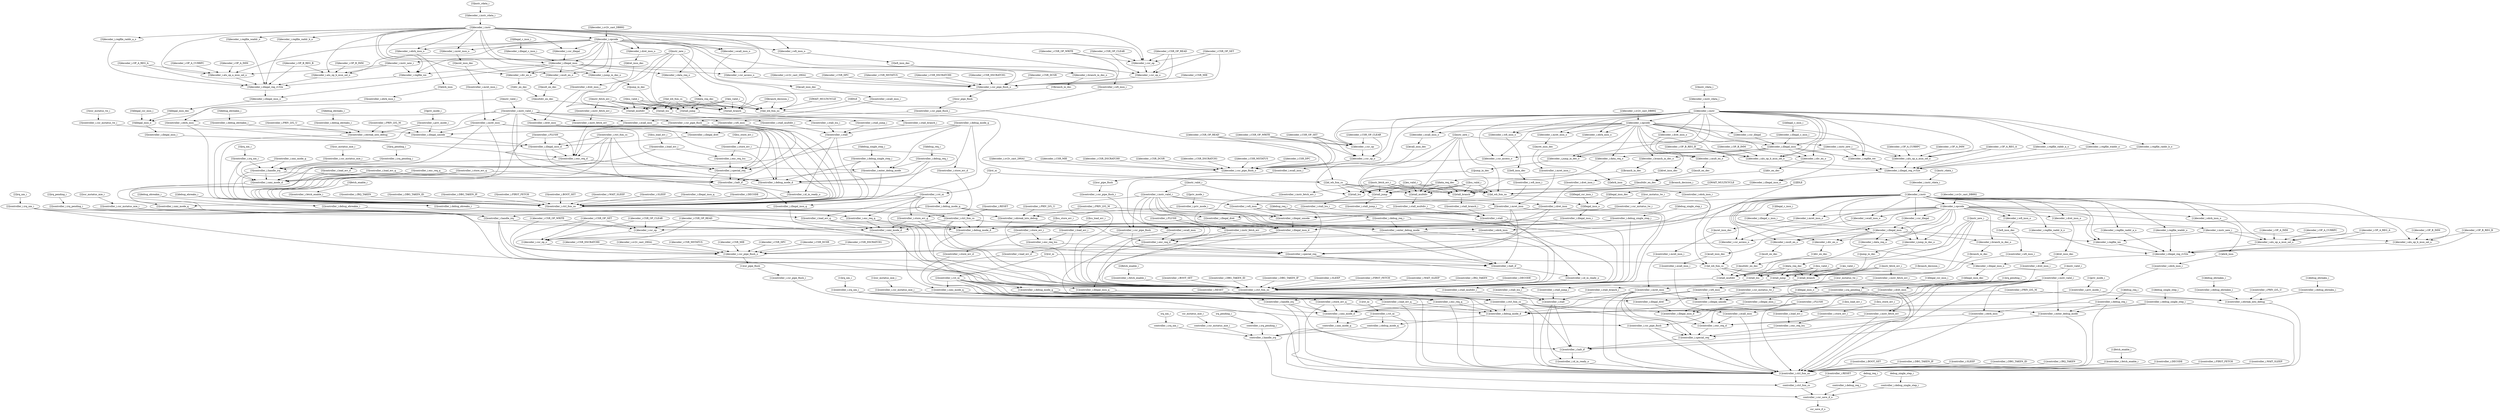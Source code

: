 strict digraph "" {
	"[1]decoder_i.regfile_waddr_o"	 [complexity=46,
		importance=0.237637474892,
		rank=0.00516603206287];
	"[1]decoder_i.illegal_reg_rv32e"	 [complexity=37,
		importance=0.23613754015,
		rank=0.00638209567974];
	"[1]decoder_i.regfile_waddr_o" -> "[1]decoder_i.illegal_reg_rv32e";
	"[3]lsu_valid_i"	 [complexity=33,
		importance=0.625737793565,
		rank=0.0189617513202];
	"[3]stall_branch"	 [complexity=55,
		importance=1.0508234271,
		rank=0.0191058804927];
	"[3]lsu_valid_i" -> "[3]stall_branch";
	"[3]stall_jump"	 [complexity=55,
		importance=1.05059816216,
		rank=0.0191017847665];
	"[3]lsu_valid_i" -> "[3]stall_jump";
	"[3]stall_multdiv"	 [complexity=55,
		importance=1.05038802752,
		rank=0.0190979641368];
	"[3]lsu_valid_i" -> "[3]stall_multdiv";
	"[3]stall_lsu"	 [complexity=55,
		importance=1.04980656489,
		rank=0.0190873920889];
	"[3]lsu_valid_i" -> "[3]stall_lsu";
	"[3]id_wb_fsm_ns"	 [complexity=29,
		importance=0.624241830875,
		rank=0.021525580375];
	"[3]lsu_valid_i" -> "[3]id_wb_fsm_ns";
	"[2]ex_valid_i"	 [complexity=30,
		importance=0.309633575816,
		rank=0.0103211191939];
	"[2]stall_lsu"	 [complexity=26,
		importance=0.307346015857,
		rank=0.0118210006099];
	"[2]ex_valid_i" -> "[2]stall_lsu";
	"[2]stall_jump"	 [complexity=26,
		importance=0.308137613125,
		rank=0.0118514466587];
	"[2]ex_valid_i" -> "[2]stall_jump";
	"[2]id_wb_fsm_ns"	 [complexity=20,
		importance=0.438701793058,
		rank=0.0219350896529];
	"[2]ex_valid_i" -> "[2]id_wb_fsm_ns";
	"[2]stall_multdiv"	 [complexity=26,
		importance=0.307927478493,
		rank=0.0118433645574];
	"[2]ex_valid_i" -> "[2]stall_multdiv";
	"[2]stall_branch"	 [complexity=26,
		importance=0.308362878071,
		rank=0.011860110695];
	"[2]ex_valid_i" -> "[2]stall_branch";
	"[2]controller_i.instr_valid_i"	 [complexity=26,
		importance=0.397944693249,
		rank=0.015305565125];
	"[2]controller_i.ecall_insn"	 [complexity=33,
		importance=0.307574162073,
		rank=0.00932042915373];
	"[2]controller_i.instr_valid_i" -> "[2]controller_i.ecall_insn";
	"[2]controller_i.mret_insn"	 [complexity=45,
		importance=0.317478888736,
		rank=0.00705508641635];
	"[2]controller_i.instr_valid_i" -> "[2]controller_i.mret_insn";
	"[2]controller_i.instr_fetch_err"	 [complexity=33,
		importance=0.30703153141,
		rank=0.00930398580029];
	"[2]controller_i.instr_valid_i" -> "[2]controller_i.instr_fetch_err";
	"[2]controller_i.wfi_insn"	 [complexity=45,
		importance=0.317478888736,
		rank=0.00705508641635];
	"[2]controller_i.instr_valid_i" -> "[2]controller_i.wfi_insn";
	"[2]controller_i.ebrk_insn"	 [complexity=33,
		importance=0.307574162073,
		rank=0.00932042915373];
	"[2]controller_i.instr_valid_i" -> "[2]controller_i.ebrk_insn";
	"[2]controller_i.dret_insn"	 [complexity=42,
		importance=0.31551061354,
		rank=0.00751215746524];
	"[2]controller_i.instr_valid_i" -> "[2]controller_i.dret_insn";
	"[2]controller_i.ctrl_fsm_ns"	 [complexity=12,
		importance=0.090766670031,
		rank=0.00756388916925];
	"[2]controller_i.instr_valid_i" -> "[2]controller_i.ctrl_fsm_ns";
	"[2]controller_i.halt_if"	 [complexity=16,
		importance=0.0985846035317,
		rank=0.00616153772073];
	"[2]controller_i.instr_valid_i" -> "[2]controller_i.halt_if";
	"[2]controller_i.csr_pipe_flush"	 [complexity=26,
		importance=0.304996375021,
		rank=0.0117306298085];
	"[2]controller_i.instr_valid_i" -> "[2]controller_i.csr_pipe_flush";
	"[2]controller_i.enter_debug_mode"	 [complexity=21,
		importance=0.396074731468,
		rank=0.0188607014985];
	"[2]controller_i.instr_valid_i" -> "[2]controller_i.enter_debug_mode";
	"[3]fetch_enable_i"	 [complexity=42,
		importance=0.341993443271,
		rank=0.00814270103025];
	"[3]controller_i.fetch_enable_i"	 [complexity=42,
		importance=0.34049748058,
		rank=0.00810708287096];
	"[3]fetch_enable_i" -> "[3]controller_i.fetch_enable_i";
	"[2]csr_pipe_flush"	 [complexity=29,
		importance=0.316254680388,
		rank=0.0109053338065];
	"[2]controller_i.csr_pipe_flush_i"	 [complexity=29,
		importance=0.309746750156,
		rank=0.0106809224192];
	"[2]csr_pipe_flush" -> "[2]controller_i.csr_pipe_flush_i";
	"[3]decoder_i.CSR_DCSR"	 [complexity=70,
		importance=1.07023575041,
		rank=0.0152890821486];
	"[3]decoder_i.csr_pipe_flush_o"	 [complexity=58,
		importance=1.06873978771,
		rank=0.018426548064];
	"[3]decoder_i.CSR_DCSR" -> "[3]decoder_i.csr_pipe_flush_o";
	"[1]controller_i.ebrk_insn_i"	 [complexity=27,
		importance=0.217424751396,
		rank=0.00805276857023];
	"[1]controller_i.ebrk_insn"	 [complexity=24,
		importance=0.214804143164,
		rank=0.00895017263185];
	"[1]controller_i.ebrk_insn_i" -> "[1]controller_i.ebrk_insn";
	"[2]controller_i.dret_insn_i"	 [complexity=45,
		importance=0.318131221772,
		rank=0.00706958270604];
	"[2]controller_i.dret_insn_i" -> "[2]controller_i.dret_insn";
	"[2]controller_i.stall_jump_i"	 [complexity=26,
		importance=0.305525864104,
		rank=0.0117509947732];
	"[2]controller_i.stall"	 [complexity=21,
		importance=0.30272403917,
		rank=0.0144154304367];
	"[2]controller_i.stall_jump_i" -> "[2]controller_i.stall";
	"[2]controller_i.id_in_ready_o"	 [complexity=13,
		importance=0.0938759751139,
		rank=0.00722122885492];
	"[2]controller_i.stall" -> "[2]controller_i.id_in_ready_o";
	"[2]controller_i.stall" -> "[2]controller_i.ctrl_fsm_ns";
	"[2]controller_i.stall" -> "[2]controller_i.halt_if";
	"[3]controller_i.FLUSH"	 [complexity=21,
		importance=0.101606921659,
		rank=0.00483842484093];
	"[3]controller_i.exc_req_d"	 [complexity=55,
		importance=1.04716610735,
		rank=0.0190393837701];
	"[3]controller_i.FLUSH" -> "[3]controller_i.exc_req_d";
	"[3]controller_i.illegal_insn_d"	 [complexity=15,
		importance=0.100110958969,
		rank=0.00667406393127];
	"[3]controller_i.FLUSH" -> "[3]controller_i.illegal_insn_d";
	"[3]controller_i.ctrl_fsm_ns"	 [complexity=41,
		importance=0.338253519708,
		rank=0.00825008584653];
	"[3]controller_i.FLUSH" -> "[3]controller_i.ctrl_fsm_ns";
	"[2]controller_i.irq_nm_i"	 [complexity=27,
		importance=0.301345168614,
		rank=0.0111609321709];
	"[2]controller_i.handle_irq"	 [complexity=21,
		importance=0.299101207742,
		rank=0.0142429146544];
	"[2]controller_i.irq_nm_i" -> "[2]controller_i.handle_irq";
	"[2]controller_i.nmi_mode_d"	 [complexity=18,
		importance=0.0402035492432,
		rank=0.00223353051351];
	"[2]controller_i.irq_nm_i" -> "[2]controller_i.nmi_mode_d";
	"[2]controller_i.irq_nm_i" -> "[2]controller_i.ctrl_fsm_ns";
	"[2]instr_rdata_i"	 [complexity=37,
		importance=0.32539396606,
		rank=0.00879443151514];
	"[2]decoder_i.instr_rdata_i"	 [complexity=37,
		importance=0.32389800337,
		rank=0.00875400009108];
	"[2]instr_rdata_i" -> "[2]decoder_i.instr_rdata_i";
	"[1]controller_i.RESET"	 [complexity=3,
		importance=0.0446688643253,
		rank=0.0148896214418];
	"controller_i.ctrl_fsm_cs"	 [complexity=1,
		importance=0.0431729016349,
		rank=0.0431729016349];
	"[1]controller_i.RESET" -> "controller_i.ctrl_fsm_cs";
	"[2]debug_req_i"	 [complexity=26,
		importance=0.399814655031,
		rank=0.015377486732];
	"[2]controller_i.debug_req_i"	 [complexity=26,
		importance=0.39831869234,
		rank=0.0153199497054];
	"[2]debug_req_i" -> "[2]controller_i.debug_req_i";
	"[3]decoder_i.alu_op_a_mux_sel_o"	 [complexity=37,
		importance=0.122230052894,
		rank=0.00330351494309];
	"[3]decoder_i.illegal_reg_rv32e"	 [complexity=28,
		importance=0.118127595091,
		rank=0.0042188426818];
	"[3]decoder_i.alu_op_a_mux_sel_o" -> "[3]decoder_i.illegal_reg_rv32e";
	"[1]rst_ni"	 [complexity=8,
		importance=0.0617634114066,
		rank=0.00772042642582];
	"[1]controller_i.rst_ni"	 [complexity=8,
		importance=0.0602674487162,
		rank=0.00753343108952];
	"[1]rst_ni" -> "[1]controller_i.rst_ni";
	"[2]controller_i.csr_mstatus_mie_i"	 [complexity=27,
		importance=0.301345168614,
		rank=0.0111609321709];
	"[2]controller_i.csr_mstatus_mie_i" -> "[2]controller_i.handle_irq";
	"[3]data_req_dec"	 [complexity=33,
		importance=1.25083351563,
		rank=0.0379040459281];
	"[3]data_req_dec" -> "[3]stall_branch";
	"[3]data_req_dec" -> "[3]stall_jump";
	"[3]data_req_dec" -> "[3]stall_multdiv";
	"[3]data_req_dec" -> "[3]stall_lsu";
	"[3]data_req_dec" -> "[3]id_wb_fsm_ns";
	"[1]jump_in_dec"	 [complexity=19,
		importance=0.217713670709,
		rank=0.0114586142479];
	"[1]stall_jump"	 [complexity=17,
		importance=0.215367594217,
		rank=0.0126686820127];
	"[1]jump_in_dec" -> "[1]stall_jump";
	"[3]controller_i.ebrk_insn_i"	 [complexity=65,
		importance=1.05265531933,
		rank=0.0161946972205];
	"[3]controller_i.ebrk_insn"	 [complexity=62,
		importance=1.0500347111,
		rank=0.0169360437275];
	"[3]controller_i.ebrk_insn_i" -> "[3]controller_i.ebrk_insn";
	"[1]csr_mstatus_tw_i"	 [complexity=36,
		importance=0.225580189641,
		rank=0.00626611637893];
	"[1]controller_i.csr_mstatus_tw_i"	 [complexity=36,
		importance=0.224084226951,
		rank=0.00622456185975];
	"[1]csr_mstatus_tw_i" -> "[1]controller_i.csr_mstatus_tw_i";
	"[3]controller_i.csr_mstatus_tw_i"	 [complexity=27,
		importance=0.106074281891,
		rank=0.00392867710708];
	"[3]controller_i.illegal_umode"	 [complexity=21,
		importance=0.103830321019,
		rank=0.00494430100089];
	"[3]controller_i.csr_mstatus_tw_i" -> "[3]controller_i.illegal_umode";
	"[2]fetch_enable_i"	 [complexity=13,
		importance=0.0945065935939,
		rank=0.00726973796876];
	"[2]controller_i.fetch_enable_i"	 [complexity=13,
		importance=0.0930106309035,
		rank=0.00715466391565];
	"[2]fetch_enable_i" -> "[2]controller_i.fetch_enable_i";
	"[2]csr_mstatus_mie_i"	 [complexity=27,
		importance=0.302841131305,
		rank=0.0112163381965];
	"[2]csr_mstatus_mie_i" -> "[2]controller_i.csr_mstatus_mie_i";
	"[3]controller_i.illegal_insn_i"	 [complexity=21,
		importance=0.103469045877,
		rank=0.00492709742274];
	"[3]controller_i.illegal_insn_i" -> "[3]controller_i.illegal_insn_d";
	"[3]illegal_insn_o"	 [complexity=21,
		importance=0.107195161503,
		rank=0.00510453150016];
	"[3]illegal_insn_o" -> "[3]controller_i.illegal_insn_i";
	"[3]controller_i.dret_insn_i"	 [complexity=32,
		importance=0.406535992711,
		rank=0.0127042497722];
	"[3]controller_i.dret_insn"	 [complexity=29,
		importance=0.403915384479,
		rank=0.0139281167062];
	"[3]controller_i.dret_insn_i" -> "[3]controller_i.dret_insn";
	"[2]illegal_csr_insn_i"	 [complexity=43,
		importance=0.319471088162,
		rank=0.00742956018982];
	"[2]illegal_insn_o"	 [complexity=39,
		importance=0.317975125472,
		rank=0.00815320834543];
	"[2]illegal_csr_insn_i" -> "[2]illegal_insn_o";
	"[1]controller_i.BOOT_SET"	 [complexity=5,
		importance=0.0613392930852,
		rank=0.012267858617];
	"[1]controller_i.ctrl_fsm_ns"	 [complexity=3,
		importance=0.0598433303948,
		rank=0.0199477767983];
	"[1]controller_i.BOOT_SET" -> "[1]controller_i.ctrl_fsm_ns";
	"[3]decoder_i.CSR_DSCRATCH0"	 [complexity=70,
		importance=1.07023575041,
		rank=0.0152890821486];
	"[3]decoder_i.CSR_DSCRATCH0" -> "[3]decoder_i.csr_pipe_flush_o";
	"[3]decoder_i.CSR_DSCRATCH1"	 [complexity=70,
		importance=1.07023575041,
		rank=0.0152890821486];
	"[3]decoder_i.CSR_DSCRATCH1" -> "[3]decoder_i.csr_pipe_flush_o";
	"[3]dret_insn_dec"	 [complexity=32,
		importance=0.408785366965,
		rank=0.0127745427177];
	"[3]dret_insn_dec" -> "[3]controller_i.dret_insn_i";
	"[1]decoder_i.dret_insn_o"	 [complexity=13,
		importance=0.0407653453109,
		rank=0.00313579579314];
	"[1]dret_insn_dec"	 [complexity=13,
		importance=0.039258556662,
		rank=0.003019888974];
	"[1]decoder_i.dret_insn_o" -> "[1]dret_insn_dec";
	"[2]controller_i.handle_irq" -> "[2]controller_i.nmi_mode_d";
	"[2]controller_i.handle_irq" -> "[2]controller_i.ctrl_fsm_ns";
	"[2]controller_i.handle_irq" -> "[2]controller_i.halt_if";
	"[1]id_wb_fsm_cs"	 [complexity=18,
		importance=0.434678941309,
		rank=0.0241488300727];
	"[1]stall_lsu"	 [complexity=17,
		importance=0.214575996949,
		rank=0.0126221174676];
	"[1]id_wb_fsm_cs" -> "[1]stall_lsu";
	"[1]stall_multdiv"	 [complexity=17,
		importance=0.215157459585,
		rank=0.012656321152];
	"[1]id_wb_fsm_cs" -> "[1]stall_multdiv";
	"[1]id_wb_fsm_cs" -> "[1]stall_jump";
	"[1]stall_branch"	 [complexity=17,
		importance=0.215592859162,
		rank=0.0126819328919];
	"[1]id_wb_fsm_cs" -> "[1]stall_branch";
	"[3]controller_i.wfi_insn"	 [complexity=27,
		importance=0.106698924767,
		rank=0.00395181202843];
	"[3]controller_i.special_req"	 [complexity=48,
		importance=1.0435229216,
		rank=0.0217400608666];
	"[3]controller_i.wfi_insn" -> "[3]controller_i.special_req";
	"[3]controller_i.wfi_insn" -> "[3]controller_i.illegal_umode";
	"[3]controller_i.wfi_insn" -> "[3]controller_i.ctrl_fsm_ns";
	"[2]controller_i.BOOT_SET"	 [complexity=14,
		importance=0.0922626327214,
		rank=0.00659018805153];
	"[2]controller_i.BOOT_SET" -> "[2]controller_i.ctrl_fsm_ns";
	"[3]instr_valid_i"	 [complexity=32,
		importance=0.407281308951,
		rank=0.0127275409047];
	"[3]instr_valid_i" -> "[3]illegal_insn_o";
	"[3]controller_i.instr_valid_i"	 [complexity=32,
		importance=0.405785346261,
		rank=0.0126807920706];
	"[3]instr_valid_i" -> "[3]controller_i.instr_valid_i";
	"[3]controller_i.IRQ_TAKEN"	 [complexity=47,
		importance=1.01625652181,
		rank=0.0216224791875];
	"[3]controller_i.IRQ_TAKEN" -> "[3]controller_i.ctrl_fsm_ns";
	"[1]controller_i.PRIV_LVL_U"	 [complexity=12,
		importance=0.0664504410321,
		rank=0.00553753675267];
	"[1]controller_i.ebreak_into_debug"	 [complexity=5,
		importance=0.0649544783416,
		rank=0.0129908956683];
	"[1]controller_i.PRIV_LVL_U" -> "[1]controller_i.ebreak_into_debug";
	"[1]controller_i.PRIV_LVL_M"	 [complexity=12,
		importance=0.0664504410321,
		rank=0.00553753675267];
	"[1]controller_i.illegal_umode"	 [complexity=30,
		importance=0.221840266079,
		rank=0.00739467553595];
	"[1]controller_i.PRIV_LVL_M" -> "[1]controller_i.illegal_umode";
	"[1]controller_i.PRIV_LVL_M" -> "[1]controller_i.ebreak_into_debug";
	"[3]decoder_i.regfile_waddr_o"	 [complexity=37,
		importance=0.119627529832,
		rank=0.00323317648195];
	"[3]decoder_i.regfile_waddr_o" -> "[3]decoder_i.illegal_reg_rv32e";
	"[3]branch_decision_i"	 [complexity=33,
		importance=0.625737793565,
		rank=0.0189617513202];
	"[3]branch_decision_i" -> "[3]stall_branch";
	"[3]branch_decision_i" -> "[3]id_wb_fsm_ns";
	"[1]controller_i.illegal_insn_d"	 [complexity=24,
		importance=0.218120904029,
		rank=0.0090883710012];
	"[1]controller_i.illegal_umode" -> "[1]controller_i.illegal_insn_d";
	"[1]decoder_i.CSR_DSCRATCH0"	 [complexity=32,
		importance=0.235005182466,
		rank=0.00734391195207];
	"[1]decoder_i.csr_pipe_flush_o"	 [complexity=20,
		importance=0.233509219776,
		rank=0.0116754609888];
	"[1]decoder_i.CSR_DSCRATCH0" -> "[1]decoder_i.csr_pipe_flush_o";
	"[1]decoder_i.CSR_DSCRATCH1"	 [complexity=32,
		importance=0.235005182466,
		rank=0.00734391195207];
	"[1]decoder_i.CSR_DSCRATCH1" -> "[1]decoder_i.csr_pipe_flush_o";
	"[3]controller_i.DBG_TAKEN_ID"	 [complexity=43,
		importance=0.339749482398,
		rank=0.00790115075345];
	"[3]controller_i.DBG_TAKEN_ID" -> "[3]controller_i.ctrl_fsm_ns";
	"[3]controller_i.DBG_TAKEN_IF"	 [complexity=47,
		importance=1.01625652181,
		rank=0.0216224791875];
	"[3]controller_i.DBG_TAKEN_IF" -> "[3]controller_i.ctrl_fsm_ns";
	"[2]controller_i.exc_req_d"	 [complexity=26,
		importance=0.304705558324,
		rank=0.0117194445509];
	"[1]controller_i.exc_req_q"	 [complexity=12,
		importance=0.034221945065,
		rank=0.00285182875542];
	"[2]controller_i.exc_req_d" -> "[1]controller_i.exc_req_q";
	"[2]controller_i.special_req"	 [complexity=19,
		importance=0.301062372567,
		rank=0.0158453880298];
	"[2]controller_i.exc_req_d" -> "[2]controller_i.special_req";
	"[3]decoder_i.wfi_insn_o"	 [complexity=30,
		importance=0.113075695902,
		rank=0.00376918986342];
	"[3]wfi_insn_dec"	 [complexity=30,
		importance=0.111568907254,
		rank=0.00371896357512];
	"[3]decoder_i.wfi_insn_o" -> "[3]wfi_insn_dec";
	"[1]div_en_dec"	 [complexity=22,
		importance=0.2202009638,
		rank=0.0100091347182];
	"[1]multdiv_en_dec"	 [complexity=19,
		importance=0.217835920497,
		rank=0.0114650484472];
	"[1]div_en_dec" -> "[1]multdiv_en_dec";
	"[3]controller_i.csr_pipe_flush"	 [complexity=55,
		importance=1.04745692405,
		rank=0.0190446713464];
	"[3]controller_i.csr_pipe_flush" -> "[3]controller_i.special_req";
	"[3]controller_i.csr_pipe_flush" -> "[3]controller_i.ctrl_fsm_ns";
	"[1]branch_in_dec"	 [complexity=19,
		importance=0.217941272133,
		rank=0.0114705932702];
	"[1]branch_in_dec" -> "[1]stall_branch";
	"[2]div_en_dec"	 [complexity=31,
		importance=0.312970982708,
		rank=0.0100958381519];
	"[2]multdiv_en_dec"	 [complexity=28,
		importance=0.310605939405,
		rank=0.0110930692645];
	"[2]div_en_dec" -> "[2]multdiv_en_dec";
	"[3]rst_ni"	 [complexity=27,
		importance=0.800695869244,
		rank=0.0296554025646];
	"[2]id_wb_fsm_cs"	 [complexity=27,
		importance=0.620218979126,
		rank=0.022971073301];
	"[3]rst_ni" -> "[2]id_wb_fsm_cs";
	"[3]controller_i.rst_ni"	 [complexity=27,
		importance=0.799199906553,
		rank=0.029599996539];
	"[3]rst_ni" -> "[3]controller_i.rst_ni";
	"[1]controller_i.exc_req_q" -> "[1]controller_i.ctrl_fsm_ns";
	"[1]controller_i.nmi_mode_d"	 [complexity=9,
		importance=0.0317020366304,
		rank=0.00352244851449];
	"[1]controller_i.exc_req_q" -> "[1]controller_i.nmi_mode_d";
	"[1]controller_i.debug_mode_d"	 [complexity=9,
		importance=0.0315199704271,
		rank=0.00350221893634];
	"[1]controller_i.exc_req_q" -> "[1]controller_i.debug_mode_d";
	"[2]controller_i.ecall_insn" -> "[2]controller_i.exc_req_d";
	"[2]controller_i.ecall_insn" -> "[2]controller_i.ctrl_fsm_ns";
	"[1]decoder_i.div_en_o"	 [complexity=22,
		importance=0.221939042017,
		rank=0.0100881382735];
	"[1]decoder_i.div_en_o" -> "[1]div_en_dec";
	"[2]controller_i.ecall_insn_i"	 [complexity=36,
		importance=0.310194770305,
		rank=0.00861652139736];
	"[2]controller_i.ecall_insn_i" -> "[2]controller_i.ecall_insn";
	irq_pending_i	 [complexity=7,
		importance=0.0302878447275,
		rank=0.00432683496108];
	"controller_i.irq_pending_i"	 [complexity=7,
		importance=0.0287918820371,
		rank=0.0041131260053];
	irq_pending_i -> "controller_i.irq_pending_i";
	"[2]controller_i.illegal_dret"	 [complexity=39,
		importance=0.312642009791,
		rank=0.00801646178953];
	"[2]controller_i.illegal_insn_d"	 [complexity=33,
		importance=0.310890922938,
		rank=0.00942093705871];
	"[2]controller_i.illegal_dret" -> "[2]controller_i.illegal_insn_d";
	"[2]controller_i.debug_mode_d"	 [complexity=18,
		importance=0.0400214830399,
		rank=0.00222341572444];
	"[2]controller_i.mret_insn" -> "[2]controller_i.debug_mode_d";
	"[2]controller_i.mret_insn" -> "[2]controller_i.special_req";
	"[2]controller_i.illegal_umode"	 [complexity=39,
		importance=0.314610284987,
		rank=0.00806693038429];
	"[2]controller_i.mret_insn" -> "[2]controller_i.illegal_umode";
	"[2]controller_i.mret_insn" -> "[2]controller_i.nmi_mode_d";
	"[2]controller_i.mret_insn" -> "[2]controller_i.ctrl_fsm_ns";
	"[3]controller_i.stall_lsu_i"	 [complexity=55,
		importance=1.04772257658,
		rank=0.0190495013924];
	"[3]controller_i.stall"	 [complexity=50,
		importance=1.0451845882,
		rank=0.020903691764];
	"[3]controller_i.stall_lsu_i" -> "[3]controller_i.stall";
	"[3]decoder_i.csr_op_o"	 [complexity=66,
		importance=5.34730319048,
		rank=0.0810197453104];
	"[3]decoder_i.csr_op_o" -> "[3]decoder_i.csr_pipe_flush_o";
	"[1]decoder_i.alu_op_a_mux_sel_o"	 [complexity=46,
		importance=0.240239997954,
		rank=0.00522260865118];
	"[1]decoder_i.alu_op_a_mux_sel_o" -> "[1]decoder_i.illegal_reg_rv32e";
	"[1]controller_i.load_err_q"	 [complexity=12,
		importance=0.0342932566237,
		rank=0.00285777138531];
	"[1]controller_i.load_err_q" -> "[1]controller_i.ctrl_fsm_ns";
	"[1]controller_i.load_err_q" -> "[1]controller_i.nmi_mode_d";
	"[1]controller_i.load_err_q" -> "[1]controller_i.debug_mode_d";
	"[2]decoder_i.CSR_MSTATUS"	 [complexity=35,
		importance=0.327775201375,
		rank=0.00936500575357];
	"[2]decoder_i.csr_pipe_flush_o"	 [complexity=29,
		importance=0.326279238685,
		rank=0.0112510082305];
	"[2]decoder_i.CSR_MSTATUS" -> "[2]decoder_i.csr_pipe_flush_o";
	"[1]controller_i.load_err_i"	 [complexity=20,
		importance=0.212686730859,
		rank=0.0106343365429];
	"[1]controller_i.exc_req_lsu"	 [complexity=17,
		importance=0.210816769077,
		rank=0.0124009864163];
	"[1]controller_i.load_err_i" -> "[1]controller_i.exc_req_lsu";
	"[1]ecall_insn_dec"	 [complexity=27,
		importance=0.219674125651,
		rank=0.0081360787278];
	"[1]controller_i.ecall_insn_i"	 [complexity=27,
		importance=0.217424751396,
		rank=0.00805276857023];
	"[1]ecall_insn_dec" -> "[1]controller_i.ecall_insn_i";
	"[1]controller_i.DBG_TAKEN_IF"	 [complexity=9,
		importance=0.181025953875,
		rank=0.020113994875];
	"[1]controller_i.DBG_TAKEN_IF" -> "[1]controller_i.ctrl_fsm_ns";
	"[3]controller_i.exc_req_lsu"	 [complexity=55,
		importance=1.04604733702,
		rank=0.0190190424912];
	"[3]controller_i.exc_req_lsu" -> "[3]controller_i.special_req";
	"[1]decoder_i.opcode"	 [complexity=14,
		importance=0.0431953444379,
		rank=0.00308538174556];
	"[1]decoder_i.opcode" -> "[1]decoder_i.dret_insn_o";
	"[1]decoder_i.opcode" -> "[1]decoder_i.div_en_o";
	"[1]decoder_i.opcode" -> "[1]decoder_i.alu_op_a_mux_sel_o";
	"[1]decoder_i.csr_access_o"	 [complexity=28,
		importance=0.702247668949,
		rank=0.025080273891];
	"[1]decoder_i.opcode" -> "[1]decoder_i.csr_access_o";
	"[1]decoder_i.data_req_o"	 [complexity=21,
		importance=0.434792747047,
		rank=0.0207044165261];
	"[1]decoder_i.opcode" -> "[1]decoder_i.data_req_o";
	"[1]decoder_i.csr_illegal"	 [complexity=22,
		importance=0.224579159186,
		rank=0.0102081435994];
	"[1]decoder_i.opcode" -> "[1]decoder_i.csr_illegal";
	"[1]decoder_i.ecall_insn_o"	 [complexity=27,
		importance=0.221180914299,
		rank=0.00819188571479];
	"[1]decoder_i.opcode" -> "[1]decoder_i.ecall_insn_o";
	"[1]decoder_i.illegal_insn"	 [complexity=20,
		importance=0.223072370537,
		rank=0.0111536185269];
	"[1]decoder_i.opcode" -> "[1]decoder_i.illegal_insn";
	"[1]decoder_i.mult_en_o"	 [complexity=22,
		importance=0.221939042017,
		rank=0.0100881382735];
	"[1]decoder_i.opcode" -> "[1]decoder_i.mult_en_o";
	"[1]decoder_i.ebrk_insn_o"	 [complexity=27,
		importance=0.221180914299,
		rank=0.00819188571479];
	"[1]decoder_i.opcode" -> "[1]decoder_i.ebrk_insn_o";
	"[1]decoder_i.csr_op"	 [complexity=35,
		importance=3.51603915703,
		rank=0.100458261629];
	"[1]decoder_i.opcode" -> "[1]decoder_i.csr_op";
	"[1]decoder_i.regfile_we"	 [complexity=46,
		importance=0.238120242069,
		rank=0.00517652700151];
	"[1]decoder_i.opcode" -> "[1]decoder_i.regfile_we";
	"[1]decoder_i.alu_op_b_mux_sel_o"	 [complexity=46,
		importance=0.239501386841,
		rank=0.00520655188785];
	"[1]decoder_i.opcode" -> "[1]decoder_i.alu_op_b_mux_sel_o";
	"[1]decoder_i.branch_in_dec_o"	 [complexity=19,
		importance=0.219646095015,
		rank=0.0115603207903];
	"[1]decoder_i.opcode" -> "[1]decoder_i.branch_in_dec_o";
	"[1]decoder_i.jump_in_dec_o"	 [complexity=19,
		importance=0.219413820075,
		rank=0.0115480957934];
	"[1]decoder_i.opcode" -> "[1]decoder_i.jump_in_dec_o";
	"[1]decoder_i.wfi_insn_o"	 [complexity=39,
		importance=0.231085640962,
		rank=0.00592527284519];
	"[1]decoder_i.opcode" -> "[1]decoder_i.wfi_insn_o";
	"[1]decoder_i.mret_insn_o"	 [complexity=13,
		importance=0.0409474115142,
		rank=0.00314980088571];
	"[1]decoder_i.opcode" -> "[1]decoder_i.mret_insn_o";
	"[1]decoder_i.OP_B_REG_B"	 [complexity=52,
		importance=5.27052647319,
		rank=0.101356278331];
	"[1]decoder_i.OP_B_REG_B" -> "[1]decoder_i.illegal_reg_rv32e";
	"[1]decoder_i.OP_B_REG_B" -> "[1]decoder_i.alu_op_b_mux_sel_o";
	"[3]decoder_i.OP_A_CURRPC"	 [complexity=49,
		importance=0.734876280057,
		rank=0.0149974751032];
	"[3]decoder_i.OP_A_CURRPC" -> "[3]decoder_i.alu_op_a_mux_sel_o";
	"[2]decoder_i.regfile_raddr_b_o"	 [complexity=55,
		importance=0.330407493801,
		rank=0.00600740897819];
	"[2]decoder_i.illegal_reg_rv32e"	 [complexity=46,
		importance=0.328907559059,
		rank=0.00715016432737];
	"[2]decoder_i.regfile_raddr_b_o" -> "[2]decoder_i.illegal_reg_rv32e";
	"controller_i.nmi_mode_q"	 [complexity=7,
		importance=0.0293389931265,
		rank=0.00419128473236];
	"[1]controller_i.rst_ni" -> "controller_i.nmi_mode_q";
	"[1]controller_i.rst_ni" -> "controller_i.ctrl_fsm_cs";
	"controller_i.debug_mode_q"	 [complexity=7,
		importance=0.0292784117419,
		rank=0.00418263024885];
	"[1]controller_i.rst_ni" -> "controller_i.debug_mode_q";
	"[1]controller_i.enter_debug_mode"	 [complexity=12,
		importance=0.272381372923,
		rank=0.0226984477436];
	"[1]controller_i.halt_if"	 [complexity=7,
		importance=0.0676612638954,
		rank=0.00966589484221];
	"[1]controller_i.enter_debug_mode" -> "[1]controller_i.halt_if";
	"[1]controller_i.enter_debug_mode" -> "[1]controller_i.ctrl_fsm_ns";
	"[1]controller_i.csr_pipe_flush"	 [complexity=17,
		importance=0.212226356112,
		rank=0.0124839033007];
	"[1]controller_i.csr_pipe_flush" -> "[1]controller_i.ctrl_fsm_ns";
	"[1]controller_i.special_req"	 [complexity=10,
		importance=0.208292353658,
		rank=0.0208292353658];
	"[1]controller_i.csr_pipe_flush" -> "[1]controller_i.special_req";
	"[3]csr_mstatus_tw_i"	 [complexity=27,
		importance=0.107570244582,
		rank=0.00398408313265];
	"[3]csr_mstatus_tw_i" -> "[3]controller_i.csr_mstatus_tw_i";
	"[1]controller_i.debug_mode_q"	 [complexity=16,
		importance=0.0377799243548,
		rank=0.00236124527217];
	"[2]controller_i.debug_mode_d" -> "[1]controller_i.debug_mode_q";
	"[1]decoder_i.sv2v_cast_290A1"	 [complexity=38,
		importance=1.40255128135,
		rank=0.0369092442459];
	"[1]decoder_i.sv2v_cast_290A1" -> "[1]decoder_i.csr_pipe_flush_o";
	"[3]decoder_i.regfile_raddr_a_o"	 [complexity=37,
		importance=0.119627529832,
		rank=0.00323317648195];
	"[3]decoder_i.regfile_raddr_a_o" -> "[3]decoder_i.illegal_reg_rv32e";
	"[2]instr_valid_i"	 [complexity=26,
		importance=0.39944065594,
		rank=0.0153631021515];
	"[2]instr_valid_i" -> "[2]controller_i.instr_valid_i";
	"[2]instr_valid_i" -> "[2]illegal_insn_o";
	"[1]csr_pipe_flush"	 [complexity=20,
		importance=0.223484661479,
		rank=0.011174233074];
	"[1]controller_i.csr_pipe_flush_i"	 [complexity=20,
		importance=0.216976731247,
		rank=0.0108488365624];
	"[1]csr_pipe_flush" -> "[1]controller_i.csr_pipe_flush_i";
	"[1]decoder_i.OP_A_REG_A"	 [complexity=64,
		importance=11.2927758665,
		rank=0.176449622915];
	"[1]decoder_i.OP_A_REG_A" -> "[1]decoder_i.alu_op_a_mux_sel_o";
	"[1]decoder_i.OP_A_REG_A" -> "[1]decoder_i.illegal_reg_rv32e";
	"[2]controller_i.debug_mode_q"	 [complexity=26,
		importance=0.398805222045,
		rank=0.0153386623864];
	"[2]controller_i.debug_mode_q" -> "[2]controller_i.handle_irq";
	"[2]controller_i.debug_mode_q" -> "[2]controller_i.illegal_dret";
	"[2]controller_i.debug_mode_q" -> "[2]controller_i.debug_mode_d";
	"[2]controller_i.debug_mode_q" -> "[2]controller_i.ctrl_fsm_ns";
	"[2]controller_i.debug_mode_q" -> "[2]controller_i.enter_debug_mode";
	"[2]dret_insn_dec"	 [complexity=45,
		importance=0.320380596026,
		rank=0.00711956880059];
	"[2]dret_insn_dec" -> "[2]controller_i.dret_insn_i";
	"[3]mult_en_dec"	 [complexity=60,
		importance=1.05543153174,
		rank=0.017590525529];
	"[3]multdiv_en_dec"	 [complexity=57,
		importance=1.05306648844,
		rank=0.0184748506743];
	"[3]mult_en_dec" -> "[3]multdiv_en_dec";
	"[1]ebrk_insn"	 [complexity=27,
		importance=0.219674125651,
		rank=0.0081360787278];
	"[1]ebrk_insn" -> "[1]controller_i.ebrk_insn_i";
	"[2]csr_mstatus_tw_i"	 [complexity=45,
		importance=0.31835020855,
		rank=0.00707444907889];
	"[2]controller_i.csr_mstatus_tw_i"	 [complexity=45,
		importance=0.31685424586,
		rank=0.00704120546355];
	"[2]csr_mstatus_tw_i" -> "[2]controller_i.csr_mstatus_tw_i";
	"controller_i.irq_nm_i"	 [complexity=7,
		importance=0.0287918820371,
		rank=0.0041131260053];
	"controller_i.handle_irq"	 [complexity=1,
		importance=0.0265479211646,
		rank=0.0265479211646];
	"controller_i.irq_nm_i" -> "controller_i.handle_irq";
	"[2]controller_i.RESET"	 [complexity=12,
		importance=0.0755922039615,
		rank=0.00629935033013];
	"[1]controller_i.ctrl_fsm_cs"	 [complexity=10,
		importance=0.0740962412711,
		rank=0.00740962412711];
	"[2]controller_i.RESET" -> "[1]controller_i.ctrl_fsm_cs";
	"[1]controller_i.instr_fetch_err"	 [complexity=24,
		importance=0.214261512501,
		rank=0.00892756302087];
	"[1]controller_i.instr_fetch_err" -> "[1]controller_i.ctrl_fsm_ns";
	"[1]controller_i.exc_req_d"	 [complexity=17,
		importance=0.211935539416,
		rank=0.0124667964362];
	"[1]controller_i.instr_fetch_err" -> "[1]controller_i.exc_req_d";
	"[3]decoder_i.illegal_insn_o"	 [complexity=25,
		importance=0.113096424375,
		rank=0.004523856975];
	"[3]illegal_insn_dec"	 [complexity=25,
		importance=0.11015972873,
		rank=0.00440638914919];
	"[3]decoder_i.illegal_insn_o" -> "[3]illegal_insn_dec";
	"[3]controller_i.debug_single_step_i"	 [complexity=30,
		importance=0.804337522333,
		rank=0.0268112507444];
	"[3]controller_i.enter_debug_mode"	 [complexity=50,
		importance=1.38602213017,
		rank=0.0277204426035];
	"[3]controller_i.debug_single_step_i" -> "[3]controller_i.enter_debug_mode";
	"[3]controller_i.debug_mode_d"	 [complexity=28,
		importance=0.40104678073,
		rank=0.0143230993118];
	"[3]controller_i.debug_single_step_i" -> "[3]controller_i.debug_mode_d";
	"[3]controller_i.debug_single_step_i" -> "[3]controller_i.ctrl_fsm_ns";
	"[2]decoder_i.OP_B_IMM"	 [complexity=85,
		importance=12.9600807869,
		rank=0.15247153867];
	"[2]decoder_i.alu_op_b_mux_sel_o"	 [complexity=55,
		importance=0.33227140575,
		rank=0.00604129828636];
	"[2]decoder_i.OP_B_IMM" -> "[2]decoder_i.alu_op_b_mux_sel_o";
	"[2]decoder_i.CSR_DPC"	 [complexity=41,
		importance=0.327775201375,
		rank=0.00799451710671];
	"[2]decoder_i.CSR_DPC" -> "[2]decoder_i.csr_pipe_flush_o";
	"[2]controller_i.illegal_insn_i"	 [complexity=39,
		importance=0.314249009846,
		rank=0.00805766691913];
	"[2]illegal_insn_o" -> "[2]controller_i.illegal_insn_i";
	"[3]decoder_i.instr_rdata_i"	 [complexity=38,
		importance=0.416840980889,
		rank=0.0109694994971];
	"[3]decoder_i.instr"	 [complexity=36,
		importance=0.414971019108,
		rank=0.011526972753];
	"[3]decoder_i.instr_rdata_i" -> "[3]decoder_i.instr";
	"[3]controller_i.irq_nm_i"	 [complexity=56,
		importance=1.04380571764,
		rank=0.0186393878151];
	"[3]controller_i.nmi_mode_d"	 [complexity=29,
		importance=0.304255323208,
		rank=0.0104915628692];
	"[3]controller_i.irq_nm_i" -> "[3]controller_i.nmi_mode_d";
	"[3]controller_i.handle_irq"	 [complexity=50,
		importance=1.04156175677,
		rank=0.0208312351354];
	"[3]controller_i.irq_nm_i" -> "[3]controller_i.handle_irq";
	"[3]controller_i.irq_nm_i" -> "[3]controller_i.ctrl_fsm_ns";
	"[3]controller_i.stall_branch_i"	 [complexity=55,
		importance=1.04806149375,
		rank=0.0190556635228];
	"[3]controller_i.stall_branch_i" -> "[3]controller_i.stall";
	"[1]controller_i.debug_single_step_i"	 [complexity=11,
		importance=0.0652839017267,
		rank=0.00593490015697];
	"[1]controller_i.debug_single_step_i" -> "[1]controller_i.enter_debug_mode";
	"[1]controller_i.debug_single_step_i" -> "[1]controller_i.ctrl_fsm_ns";
	"[1]controller_i.debug_single_step_i" -> "[1]controller_i.debug_mode_d";
	"[3]decoder_i.mult_en_o"	 [complexity=60,
		importance=1.05716960996,
		rank=0.0176194934993];
	"[3]decoder_i.mult_en_o" -> "[3]mult_en_dec";
	"[2]controller_i.id_in_ready_o" -> "[2]controller_i.ctrl_fsm_ns";
	"[2]controller_i.nmi_mode_q"	 [complexity=27,
		importance=0.301892279704,
		rank=0.0111811955446];
	"[3]controller_i.nmi_mode_d" -> "[2]controller_i.nmi_mode_q";
	"[2]controller_i.instr_fetch_err" -> "[2]controller_i.exc_req_d";
	"[2]controller_i.instr_fetch_err" -> "[2]controller_i.ctrl_fsm_ns";
	"[3]controller_i.nmi_mode_q"	 [complexity=56,
		importance=1.04435282873,
		rank=0.018649157656];
	"[3]controller_i.nmi_mode_q" -> "[3]controller_i.nmi_mode_d";
	"[3]controller_i.nmi_mode_q" -> "[3]controller_i.handle_irq";
	"[1]controller_i.wfi_insn_i"	 [complexity=39,
		importance=0.227329478059,
		rank=0.00582896097587];
	"[1]controller_i.wfi_insn"	 [complexity=36,
		importance=0.224708869827,
		rank=0.00624191305076];
	"[1]controller_i.wfi_insn_i" -> "[1]controller_i.wfi_insn";
	"[2]decoder_i.mult_en_o"	 [complexity=31,
		importance=0.314709060925,
		rank=0.0101519051911];
	"[2]mult_en_dec"	 [complexity=31,
		importance=0.312970982708,
		rank=0.0100958381519];
	"[2]decoder_i.mult_en_o" -> "[2]mult_en_dec";
	"[1]controller_i.irq_pending_i"	 [complexity=16,
		importance=0.0372933946499,
		rank=0.00233083716562];
	"[1]controller_i.irq_pending_i" -> "[1]controller_i.ctrl_fsm_ns";
	"[1]controller_i.handle_irq"	 [complexity=10,
		importance=0.0350494337775,
		rank=0.00350494337775];
	"[1]controller_i.irq_pending_i" -> "[1]controller_i.handle_irq";
	"[1]lsu_store_err_i"	 [complexity=20,
		importance=0.21455669264,
		rank=0.010727834632];
	"[1]controller_i.store_err_i"	 [complexity=20,
		importance=0.21306072995,
		rank=0.0106530364975];
	"[1]lsu_store_err_i" -> "[1]controller_i.store_err_i";
	"[3]div_en_dec"	 [complexity=60,
		importance=1.05543153174,
		rank=0.017590525529];
	"[3]div_en_dec" -> "[3]multdiv_en_dec";
	"[2]decoder_i.illegal_insn_o"	 [complexity=43,
		importance=0.323876388343,
		rank=0.00753200903124];
	"[2]decoder_i.illegal_reg_rv32e" -> "[2]decoder_i.illegal_insn_o";
	"[3]irq_nm_i"	 [complexity=56,
		importance=1.04530168034,
		rank=0.0186661014346];
	"[3]irq_nm_i" -> "[3]controller_i.irq_nm_i";
	"[2]illegal_insn_dec"	 [complexity=43,
		importance=0.320939692698,
		rank=0.00746371378368];
	"[2]illegal_insn_dec" -> "[2]illegal_insn_o";
	"[3]decoder_i.CSR_MIE"	 [complexity=64,
		importance=1.07023575041,
		rank=0.0167224336001];
	"[3]decoder_i.CSR_MIE" -> "[3]decoder_i.csr_pipe_flush_o";
	"controller_i.nmi_mode_q" -> "controller_i.handle_irq";
	"[2]decoder_i.jump_in_dec_o"	 [complexity=28,
		importance=0.312183838983,
		rank=0.0111494228208];
	"[2]jump_in_dec"	 [complexity=28,
		importance=0.310483689618,
		rank=0.0110887032006];
	"[2]decoder_i.jump_in_dec_o" -> "[2]jump_in_dec";
	"[1]controller_i.SLEEP"	 [complexity=5,
		importance=0.0613392930852,
		rank=0.012267858617];
	"[1]controller_i.SLEEP" -> "[1]controller_i.ctrl_fsm_ns";
	"[3]decoder_i.CSR_OP_WRITE"	 [complexity=75,
		importance=16.0459936388,
		rank=0.213946581851];
	"[3]decoder_i.csr_op"	 [complexity=73,
		importance=16.0444976761,
		rank=0.219787639399];
	"[3]decoder_i.CSR_OP_WRITE" -> "[3]decoder_i.csr_op";
	"[3]decoder_i.CSR_OP_WRITE" -> "[3]decoder_i.csr_pipe_flush_o";
	"controller_i.debug_req_i"	 [complexity=2,
		importance=0.0115241704795,
		rank=0.00576208523975];
	"controller_i.csr_save_if_o"	 [complexity=0,
		importance=0.00464010480351,
		rank=0.0];
	"controller_i.debug_req_i" -> "controller_i.csr_save_if_o";
	"[1]debug_req_i"	 [complexity=11,
		importance=0.0667798644171,
		rank=0.00607089676519];
	"[1]controller_i.debug_req_i"	 [complexity=11,
		importance=0.0652839017267,
		rank=0.00593490015697];
	"[1]debug_req_i" -> "[1]controller_i.debug_req_i";
	"[3]controller_i.instr_fetch_err"	 [complexity=62,
		importance=1.04949208044,
		rank=0.01692729162];
	"[3]controller_i.instr_fetch_err" -> "[3]controller_i.exc_req_d";
	"[3]controller_i.instr_fetch_err" -> "[3]controller_i.ctrl_fsm_ns";
	"[1]instr_rdata_i"	 [complexity=19,
		importance=0.0489921994799,
		rank=0.00257853681473];
	"[1]decoder_i.instr_rdata_i"	 [complexity=19,
		importance=0.0474962367894,
		rank=0.00249980193629];
	"[1]instr_rdata_i" -> "[1]decoder_i.instr_rdata_i";
	"[1]instr_new_i"	 [complexity=19,
		importance=0.216863556907,
		rank=0.0114138714162];
	"[1]decoder_i.instr_new_i"	 [complexity=49,
		importance=1.43854365206,
		rank=0.0293580337156];
	"[1]instr_new_i" -> "[1]decoder_i.instr_new_i";
	"[1]instr_new_i" -> "[1]stall_lsu";
	"[1]instr_new_i" -> "[1]stall_multdiv";
	"[1]instr_new_i" -> "[1]stall_jump";
	"[1]instr_new_i" -> "[1]stall_branch";
	"[1]controller_i.ebrk_insn" -> "[1]controller_i.ctrl_fsm_ns";
	"[1]controller_i.ebrk_insn" -> "[1]controller_i.exc_req_d";
	"[2]jump_in_dec" -> "[2]stall_jump";
	"[2]controller_i.stall_lsu_i"	 [complexity=26,
		importance=0.30526202755,
		rank=0.0117408472135];
	"[2]stall_lsu" -> "[2]controller_i.stall_lsu_i";
	"[1]decoder_i.instr_new_i" -> "[1]decoder_i.alu_op_a_mux_sel_o";
	"[1]decoder_i.instr_new_i" -> "[1]decoder_i.regfile_we";
	"[1]decoder_i.instr_new_i" -> "[1]decoder_i.alu_op_b_mux_sel_o";
	"[1]illegal_c_insn_i"	 [complexity=21,
		importance=0.2268122941,
		rank=0.0108005854333];
	"[1]decoder_i.illegal_c_insn_i"	 [complexity=21,
		importance=0.22531633141,
		rank=0.0107293491147];
	"[1]illegal_c_insn_i" -> "[1]decoder_i.illegal_c_insn_i";
	"[3]decoder_i.OP_B_REG_B"	 [complexity=43,
		importance=2.67430768188,
		rank=0.0621932019041];
	"[3]decoder_i.alu_op_b_mux_sel_o"	 [complexity=37,
		importance=0.121491441781,
		rank=0.00328355248057];
	"[3]decoder_i.OP_B_REG_B" -> "[3]decoder_i.alu_op_b_mux_sel_o";
	"[3]decoder_i.OP_B_REG_B" -> "[3]decoder_i.illegal_reg_rv32e";
	"[3]decoder_i.ecall_insn_o"	 [complexity=65,
		importance=1.05641148224,
		rank=0.0162524843421];
	"[3]ecall_insn_dec"	 [complexity=65,
		importance=1.05490469359,
		rank=0.0162293029783];
	"[3]decoder_i.ecall_insn_o" -> "[3]ecall_insn_dec";
	"[1]decoder_i.csr_access_o" -> "[1]decoder_i.csr_pipe_flush_o";
	"[1]decoder_i.CSR_OP_WRITE"	 [complexity=37,
		importance=3.51753511972,
		rank=0.0950685167491];
	"[1]decoder_i.CSR_OP_WRITE" -> "[1]decoder_i.csr_pipe_flush_o";
	"[1]decoder_i.CSR_OP_WRITE" -> "[1]decoder_i.csr_op";
	"[2]controller_i.csr_pipe_flush_i" -> "[2]controller_i.csr_pipe_flush";
	"[3]controller_i.instr_fetch_err_i"	 [complexity=65,
		importance=1.05102741146,
		rank=0.0161696524839];
	"[3]controller_i.instr_fetch_err_i" -> "[3]controller_i.instr_fetch_err";
	"[1]controller_i.stall_lsu_i"	 [complexity=17,
		importance=0.212492008641,
		rank=0.0124995299201];
	"[1]stall_lsu" -> "[1]controller_i.stall_lsu_i";
	"[3]controller_i.ctrl_fsm_cs"	 [complexity=29,
		importance=1.61487929093,
		rank=0.0556854927907];
	"[3]controller_i.ctrl_fsm_cs" -> "[3]controller_i.nmi_mode_d";
	"[3]controller_i.ctrl_fsm_cs" -> "[3]controller_i.exc_req_d";
	"[3]controller_i.halt_if"	 [complexity=45,
		importance=0.346071453208,
		rank=0.00769047673796];
	"[3]controller_i.ctrl_fsm_cs" -> "[3]controller_i.halt_if";
	"[3]controller_i.ctrl_fsm_cs" -> "[3]controller_i.debug_mode_d";
	"[3]controller_i.ctrl_fsm_cs" -> "[3]controller_i.illegal_insn_d";
	"[3]controller_i.ctrl_fsm_cs" -> "[3]controller_i.ctrl_fsm_ns";
	"[2]controller_i.stall_lsu_i" -> "[2]controller_i.stall";
	"[2]decoder_i.opcode"	 [complexity=32,
		importance=0.319597111018,
		rank=0.00998740971932];
	"[2]decoder_i.opcode" -> "[2]decoder_i.mult_en_o";
	"[2]decoder_i.opcode" -> "[2]decoder_i.jump_in_dec_o";
	"[2]decoder_i.alu_op_a_mux_sel_o"	 [complexity=55,
		importance=0.333010016863,
		rank=0.00605472757933];
	"[2]decoder_i.opcode" -> "[2]decoder_i.alu_op_a_mux_sel_o";
	"[2]decoder_i.csr_access_o"	 [complexity=37,
		importance=0.980557725675,
		rank=0.0265015601534];
	"[2]decoder_i.opcode" -> "[2]decoder_i.csr_access_o";
	"[2]decoder_i.data_req_o"	 [complexity=30,
		importance=0.620332784864,
		rank=0.0206777594955];
	"[2]decoder_i.opcode" -> "[2]decoder_i.data_req_o";
	"[2]decoder_i.csr_op"	 [complexity=44,
		importance=4.90758944066,
		rank=0.111536123651];
	"[2]decoder_i.opcode" -> "[2]decoder_i.csr_op";
	"[2]decoder_i.dret_insn_o"	 [complexity=45,
		importance=0.321887384675,
		rank=0.00715305299278];
	"[2]decoder_i.opcode" -> "[2]decoder_i.dret_insn_o";
	"[2]decoder_i.wfi_insn_o"	 [complexity=48,
		importance=0.323855659871,
		rank=0.00674699291398];
	"[2]decoder_i.opcode" -> "[2]decoder_i.wfi_insn_o";
	"[2]decoder_i.branch_in_dec_o"	 [complexity=28,
		importance=0.312416113924,
		rank=0.0111577183544];
	"[2]decoder_i.opcode" -> "[2]decoder_i.branch_in_dec_o";
	"[2]decoder_i.ecall_insn_o"	 [complexity=36,
		importance=0.313950933208,
		rank=0.00872085925578];
	"[2]decoder_i.opcode" -> "[2]decoder_i.ecall_insn_o";
	"[2]decoder_i.regfile_we"	 [complexity=55,
		importance=0.330890260978,
		rank=0.00601618656324];
	"[2]decoder_i.opcode" -> "[2]decoder_i.regfile_we";
	"[2]decoder_i.ebrk_insn_o"	 [complexity=36,
		importance=0.313950933208,
		rank=0.00872085925578];
	"[2]decoder_i.opcode" -> "[2]decoder_i.ebrk_insn_o";
	"[2]decoder_i.opcode" -> "[2]decoder_i.alu_op_b_mux_sel_o";
	"[2]decoder_i.csr_illegal"	 [complexity=31,
		importance=0.317349178095,
		rank=0.0102370702611];
	"[2]decoder_i.opcode" -> "[2]decoder_i.csr_illegal";
	"[2]decoder_i.illegal_insn"	 [complexity=29,
		importance=0.315842389446,
		rank=0.0108911168774];
	"[2]decoder_i.opcode" -> "[2]decoder_i.illegal_insn";
	"[2]decoder_i.div_en_o"	 [complexity=31,
		importance=0.314709060925,
		rank=0.0101519051911];
	"[2]decoder_i.opcode" -> "[2]decoder_i.div_en_o";
	"[2]decoder_i.mret_insn_o"	 [complexity=48,
		importance=0.323855659871,
		rank=0.00674699291398];
	"[2]decoder_i.opcode" -> "[2]decoder_i.mret_insn_o";
	"[1]illegal_insn_o"	 [complexity=30,
		importance=0.225205106563,
		rank=0.00750683688544];
	"[1]controller_i.illegal_insn_i"	 [complexity=30,
		importance=0.221478990937,
		rank=0.00738263303124];
	"[1]illegal_insn_o" -> "[1]controller_i.illegal_insn_i";
	"[3]decoder_i.instr_new_i"	 [complexity=40,
		importance=0.730483981703,
		rank=0.0182620995426];
	"[3]decoder_i.instr_new_i" -> "[3]decoder_i.alu_op_a_mux_sel_o";
	"[3]decoder_i.instr_new_i" -> "[3]decoder_i.alu_op_b_mux_sel_o";
	"[3]decoder_i.regfile_we"	 [complexity=37,
		importance=0.12011029701,
		rank=0.0032462242435];
	"[3]decoder_i.instr_new_i" -> "[3]decoder_i.regfile_we";
	"[1]controller_i.csr_mstatus_mie_i"	 [complexity=16,
		importance=0.0372933946499,
		rank=0.00233083716562];
	"[1]controller_i.csr_mstatus_mie_i" -> "[1]controller_i.handle_irq";
	"[2]decoder_i.instr"	 [complexity=35,
		importance=0.322028041588,
		rank=0.00920080118824];
	"[2]decoder_i.instr" -> "[2]decoder_i.regfile_raddr_b_o";
	"[2]decoder_i.instr" -> "[2]decoder_i.mult_en_o";
	"[2]decoder_i.instr" -> "[2]decoder_i.jump_in_dec_o";
	"[2]decoder_i.instr" -> "[2]decoder_i.opcode";
	"[2]decoder_i.instr" -> "[2]decoder_i.alu_op_a_mux_sel_o";
	"[2]decoder_i.instr" -> "[2]decoder_i.csr_access_o";
	"[2]decoder_i.regfile_raddr_a_o"	 [complexity=55,
		importance=0.330407493801,
		rank=0.00600740897819];
	"[2]decoder_i.instr" -> "[2]decoder_i.regfile_raddr_a_o";
	"[2]decoder_i.regfile_waddr_o"	 [complexity=55,
		importance=0.330407493801,
		rank=0.00600740897819];
	"[2]decoder_i.instr" -> "[2]decoder_i.regfile_waddr_o";
	"[2]decoder_i.instr" -> "[2]decoder_i.csr_op";
	"[2]decoder_i.instr" -> "[2]decoder_i.dret_insn_o";
	"[2]decoder_i.instr" -> "[2]decoder_i.wfi_insn_o";
	"[2]decoder_i.csr_op_o"	 [complexity=37,
		importance=1.63500044533,
		rank=0.0441892012252];
	"[2]decoder_i.instr" -> "[2]decoder_i.csr_op_o";
	"[2]decoder_i.instr" -> "[2]decoder_i.ecall_insn_o";
	"[2]decoder_i.instr" -> "[2]decoder_i.csr_pipe_flush_o";
	"[2]decoder_i.instr" -> "[2]decoder_i.regfile_we";
	"[2]decoder_i.instr" -> "[2]decoder_i.ebrk_insn_o";
	"[2]decoder_i.instr" -> "[2]decoder_i.alu_op_b_mux_sel_o";
	"[2]decoder_i.instr" -> "[2]decoder_i.csr_illegal";
	"[2]decoder_i.instr" -> "[2]decoder_i.illegal_insn";
	"[2]decoder_i.instr" -> "[2]decoder_i.div_en_o";
	"[2]decoder_i.instr" -> "[2]decoder_i.mret_insn_o";
	"[3]decoder_i.alu_op_b_mux_sel_o" -> "[3]decoder_i.illegal_reg_rv32e";
	"[1]controller_i.illegal_dret"	 [complexity=30,
		importance=0.219871990883,
		rank=0.00732906636276];
	"[1]controller_i.illegal_dret" -> "[1]controller_i.illegal_insn_d";
	"[3]controller_i.load_err_i"	 [complexity=19,
		importance=0.278724638498,
		rank=0.0146697178157];
	"[3]controller_i.load_err_i" -> "[3]controller_i.exc_req_lsu";
	"[3]controller_i.load_err_d"	 [complexity=17,
		importance=0.276854676717,
		rank=0.0162855692186];
	"[3]controller_i.load_err_i" -> "[3]controller_i.load_err_d";
	"[3]WAIT_MULTICYCLE"	 [complexity=39,
		importance=2.49846328619,
		rank=0.0640631611844];
	"[3]WAIT_MULTICYCLE" -> "[3]id_wb_fsm_ns";
	"[2]controller_i.DBG_TAKEN_ID"	 [complexity=14,
		importance=0.0922626327214,
		rank=0.00659018805153];
	"[2]controller_i.DBG_TAKEN_ID" -> "[2]controller_i.ctrl_fsm_ns";
	"[2]controller_i.DBG_TAKEN_IF"	 [complexity=18,
		importance=0.273795972783,
		rank=0.0152108873769];
	"[2]controller_i.DBG_TAKEN_IF" -> "[2]controller_i.ctrl_fsm_ns";
	"[2]controller_i.load_err_q"	 [complexity=15,
		importance=0.274891230086,
		rank=0.0183260820058];
	"[3]controller_i.load_err_d" -> "[2]controller_i.load_err_q";
	"[1]controller_i.id_in_ready_o"	 [complexity=4,
		importance=0.0629526354777,
		rank=0.0157381588694];
	"[1]controller_i.halt_if" -> "[1]controller_i.id_in_ready_o";
	"[1]controller_i.stall_branch_i"	 [complexity=17,
		importance=0.212830925815,
		rank=0.0125194662244];
	"[1]controller_i.stall"	 [complexity=12,
		importance=0.209954020261,
		rank=0.0174961683551];
	"[1]controller_i.stall_branch_i" -> "[1]controller_i.stall";
	"[2]decoder_i.alu_op_a_mux_sel_o" -> "[2]decoder_i.illegal_reg_rv32e";
	"[2]decoder_i.csr_access_o" -> "[2]decoder_i.csr_pipe_flush_o";
	"[3]controller_i.load_err_q"	 [complexity=31,
		importance=0.403638000724,
		rank=0.0130205806685];
	"[3]controller_i.load_err_q" -> "[3]controller_i.nmi_mode_d";
	"[3]controller_i.load_err_q" -> "[3]controller_i.debug_mode_d";
	"[3]controller_i.load_err_q" -> "[3]controller_i.ctrl_fsm_ns";
	"[1]controller_i.ctrl_fsm_ns" -> "controller_i.ctrl_fsm_cs";
	"[2]controller_i.wfi_insn" -> "[2]controller_i.special_req";
	"[2]controller_i.wfi_insn" -> "[2]controller_i.illegal_umode";
	"[2]controller_i.wfi_insn" -> "[2]controller_i.ctrl_fsm_ns";
	"[3]stall_branch" -> "[3]controller_i.stall_branch_i";
	"[3]id_wb_fsm_cs"	 [complexity=32,
		importance=4.373636569,
		rank=0.136676142781];
	"[3]id_wb_fsm_cs" -> "[3]stall_branch";
	"[3]id_wb_fsm_cs" -> "[3]stall_jump";
	"[3]id_wb_fsm_cs" -> "[3]stall_multdiv";
	"[3]id_wb_fsm_cs" -> "[3]stall_lsu";
	"[3]id_wb_fsm_cs" -> "[3]id_wb_fsm_ns";
	"[2]decoder_i.regfile_raddr_a_o" -> "[2]decoder_i.illegal_reg_rv32e";
	csr_save_if_o	 [complexity=0,
		importance=0.00254429907115,
		rank=0.0];
	"[2]ecall_insn_dec"	 [complexity=36,
		importance=0.312444144559,
		rank=0.00867900401553];
	"[2]ecall_insn_dec" -> "[2]controller_i.ecall_insn_i";
	"[2]WAIT_MULTICYCLE"	 [complexity=30,
		importance=1.75630313492,
		rank=0.0585434378307];
	"[2]WAIT_MULTICYCLE" -> "[2]id_wb_fsm_ns";
	"[3]controller_i.debug_ebreakm_i"	 [complexity=50,
		importance=0.345608628527,
		rank=0.00691217257054];
	"[3]controller_i.ebreak_into_debug"	 [complexity=43,
		importance=0.343364667655,
		rank=0.00798522482918];
	"[3]controller_i.debug_ebreakm_i" -> "[3]controller_i.ebreak_into_debug";
	"[3]branch_in_dec"	 [complexity=57,
		importance=1.05317184007,
		rank=0.0184766989486];
	"[3]branch_in_dec" -> "[3]stall_branch";
	"[2]controller_i.ebrk_insn_i"	 [complexity=36,
		importance=0.310194770305,
		rank=0.00861652139736];
	"[2]controller_i.ebrk_insn_i" -> "[2]controller_i.ebrk_insn";
	"[1]controller_i.DBG_TAKEN_ID"	 [complexity=5,
		importance=0.0613392930852,
		rank=0.012267858617];
	"[1]controller_i.DBG_TAKEN_ID" -> "[1]controller_i.ctrl_fsm_ns";
	"[3]jump_in_dec"	 [complexity=57,
		importance=1.05294423865,
		rank=0.0184727059412];
	"[3]jump_in_dec" -> "[3]stall_jump";
	"[2]irq_nm_i"	 [complexity=27,
		importance=0.302841131305,
		rank=0.0112163381965];
	"[2]irq_nm_i" -> "[2]controller_i.irq_nm_i";
	"[3]lsu_load_err_i"	 [complexity=19,
		importance=0.280220601188,
		rank=0.0147484526941];
	"[3]lsu_load_err_i" -> "[3]controller_i.load_err_i";
	"[1]csr_mstatus_mie_i"	 [complexity=16,
		importance=0.0387893573404,
		rank=0.00242433483377];
	"[1]csr_mstatus_mie_i" -> "[1]controller_i.csr_mstatus_mie_i";
	"[3]controller_i.id_in_ready_o"	 [complexity=42,
		importance=0.341362824791,
		rank=0.00812768630454];
	"[3]controller_i.stall" -> "[3]controller_i.id_in_ready_o";
	"[3]controller_i.stall" -> "[3]controller_i.halt_if";
	"[3]controller_i.stall" -> "[3]controller_i.ctrl_fsm_ns";
	"[2]decoder_i.instr_new_i"	 [complexity=58,
		importance=1.99516376551,
		rank=0.0343993752675];
	"[2]decoder_i.instr_new_i" -> "[2]decoder_i.alu_op_a_mux_sel_o";
	"[2]decoder_i.instr_new_i" -> "[2]decoder_i.regfile_we";
	"[2]decoder_i.instr_new_i" -> "[2]decoder_i.alu_op_b_mux_sel_o";
	"[3]controller_i.illegal_dret"	 [complexity=21,
		importance=0.101862045823,
		rank=0.00485057361062];
	"[3]controller_i.dret_insn" -> "[3]controller_i.illegal_dret";
	"[3]controller_i.dret_insn" -> "[3]controller_i.debug_mode_d";
	"[3]controller_i.dret_insn" -> "[3]controller_i.special_req";
	"[3]controller_i.dret_insn" -> "[3]controller_i.ctrl_fsm_ns";
	csr_mstatus_mie_i	 [complexity=7,
		importance=0.0302878447275,
		rank=0.00432683496108];
	"controller_i.csr_mstatus_mie_i"	 [complexity=7,
		importance=0.0287918820371,
		rank=0.0041131260053];
	csr_mstatus_mie_i -> "controller_i.csr_mstatus_mie_i";
	"[3]controller_i.stall_multdiv_i"	 [complexity=55,
		importance=1.04791640433,
		rank=0.0190530255333];
	"[3]controller_i.stall_multdiv_i" -> "[3]controller_i.stall";
	"[3]debug_ebreakm_i"	 [complexity=50,
		importance=0.347104591217,
		rank=0.00694209182435];
	"[3]debug_ebreakm_i" -> "[3]controller_i.debug_ebreakm_i";
	"[2]id_wb_fsm_cs" -> "[2]stall_lsu";
	"[2]id_wb_fsm_cs" -> "[2]stall_jump";
	"[2]id_wb_fsm_cs" -> "[2]id_wb_fsm_ns";
	"[2]id_wb_fsm_cs" -> "[2]stall_multdiv";
	"[2]id_wb_fsm_cs" -> "[2]stall_branch";
	"[1]controller_i.special_req" -> "[1]controller_i.halt_if";
	"[1]controller_i.special_req" -> "[1]controller_i.ctrl_fsm_ns";
	"[1]controller_i.wfi_insn" -> "[1]controller_i.illegal_umode";
	"[1]controller_i.wfi_insn" -> "[1]controller_i.ctrl_fsm_ns";
	"[1]controller_i.wfi_insn" -> "[1]controller_i.special_req";
	"[1]controller_i.IRQ_TAKEN"	 [complexity=9,
		importance=0.181025953875,
		rank=0.020113994875];
	"[1]controller_i.IRQ_TAKEN" -> "[1]controller_i.ctrl_fsm_ns";
	"[3]controller_i.mret_insn_i"	 [complexity=32,
		importance=0.406535992711,
		rank=0.0127042497722];
	"[3]controller_i.mret_insn"	 [complexity=29,
		importance=0.403915384479,
		rank=0.0139281167062];
	"[3]controller_i.mret_insn_i" -> "[3]controller_i.mret_insn";
	"[2]debug_ebreaku_i"	 [complexity=21,
		importance=0.0996177415408,
		rank=0.00474370197813];
	"[2]controller_i.debug_ebreaku_i"	 [complexity=21,
		importance=0.0981217788503,
		rank=0.00467246565954];
	"[2]debug_ebreaku_i" -> "[2]controller_i.debug_ebreaku_i";
	"[3]controller_i.id_in_ready_o" -> "[3]controller_i.ctrl_fsm_ns";
	"[2]lsu_load_err_i"	 [complexity=29,
		importance=0.306952712458,
		rank=0.0105845762916];
	"[2]controller_i.load_err_i"	 [complexity=29,
		importance=0.305456749767,
		rank=0.0105329913713];
	"[2]lsu_load_err_i" -> "[2]controller_i.load_err_i";
	"[1]controller_i.handle_irq" -> "[1]controller_i.halt_if";
	"[1]controller_i.handle_irq" -> "[1]controller_i.ctrl_fsm_ns";
	"[1]controller_i.handle_irq" -> "[1]controller_i.nmi_mode_d";
	"[1]decoder_i.CSR_MSTATUS"	 [complexity=26,
		importance=0.235005182466,
		rank=0.00903866086409];
	"[1]decoder_i.CSR_MSTATUS" -> "[1]decoder_i.csr_pipe_flush_o";
	"[3]ebrk_insn"	 [complexity=65,
		importance=1.05490469359,
		rank=0.0162293029783];
	"[3]ebrk_insn" -> "[3]controller_i.ebrk_insn_i";
	"[3]controller_i.csr_mstatus_mie_i"	 [complexity=56,
		importance=1.04380571764,
		rank=0.0186393878151];
	"[3]controller_i.csr_mstatus_mie_i" -> "[3]controller_i.handle_irq";
	"[3]decoder_i.regfile_raddr_b_o"	 [complexity=37,
		importance=0.119627529832,
		rank=0.00323317648195];
	"[3]decoder_i.regfile_raddr_b_o" -> "[3]decoder_i.illegal_reg_rv32e";
	"[3]mret_insn_dec"	 [complexity=32,
		importance=0.408785366965,
		rank=0.0127745427177];
	"[3]mret_insn_dec" -> "[3]controller_i.mret_insn_i";
	"[2]decoder_i.regfile_waddr_o" -> "[2]decoder_i.illegal_reg_rv32e";
	"[3]decoder_i.illegal_c_insn_i"	 [complexity=39,
		importance=0.126012808344,
		rank=0.00323109764986];
	"[3]decoder_i.illegal_insn"	 [complexity=38,
		importance=0.123768847472,
		rank=0.00325707493347];
	"[3]decoder_i.illegal_c_insn_i" -> "[3]decoder_i.illegal_insn";
	"[2]controller_i.special_req" -> "[2]controller_i.ctrl_fsm_ns";
	"[2]controller_i.special_req" -> "[2]controller_i.halt_if";
	"[1]mret_insn_dec"	 [complexity=13,
		importance=0.0394406228653,
		rank=0.00303389406656];
	"[1]controller_i.mret_insn_i"	 [complexity=13,
		importance=0.0371912486109,
		rank=0.00286086527776];
	"[1]mret_insn_dec" -> "[1]controller_i.mret_insn_i";
	"[1]decoder_i.CSR_OP_CLEAR"	 [complexity=37,
		importance=3.51753511972,
		rank=0.0950685167491];
	"[1]decoder_i.csr_op_o"	 [complexity=28,
		importance=1.17115035079,
		rank=0.0418267982425];
	"[1]decoder_i.CSR_OP_CLEAR" -> "[1]decoder_i.csr_op_o";
	"[1]decoder_i.CSR_OP_CLEAR" -> "[1]decoder_i.csr_op";
	"[3]decoder_i.csr_illegal"	 [complexity=40,
		importance=0.125275636121,
		rank=0.00313189090302];
	"[3]decoder_i.csr_illegal" -> "[3]decoder_i.illegal_insn";
	"[2]decoder_i.instr_rdata_i" -> "[2]decoder_i.instr";
	"[1]controller_i.stall" -> "[1]controller_i.halt_if";
	"[1]controller_i.stall" -> "[1]controller_i.ctrl_fsm_ns";
	"[1]controller_i.stall" -> "[1]controller_i.id_in_ready_o";
	"[2]debug_ebreakm_i"	 [complexity=21,
		importance=0.0996177415408,
		rank=0.00474370197813];
	"[2]controller_i.debug_ebreakm_i"	 [complexity=21,
		importance=0.0981217788503,
		rank=0.00467246565954];
	"[2]debug_ebreakm_i" -> "[2]controller_i.debug_ebreakm_i";
	"[2]controller_i.exc_req_lsu"	 [complexity=26,
		importance=0.303586787986,
		rank=0.0116764149225];
	"[2]controller_i.exc_req_lsu" -> "[2]controller_i.special_req";
	"[2]debug_single_step_i"	 [complexity=26,
		importance=0.399814655031,
		rank=0.015377486732];
	"[2]controller_i.debug_single_step_i"	 [complexity=26,
		importance=0.39831869234,
		rank=0.0153199497054];
	"[2]debug_single_step_i" -> "[2]controller_i.debug_single_step_i";
	"[1]wfi_insn_dec"	 [complexity=39,
		importance=0.229578852313,
		rank=0.00588663723881];
	"[1]wfi_insn_dec" -> "[1]controller_i.wfi_insn_i";
	"[2]data_req_dec"	 [complexity=30,
		importance=0.618625080127,
		rank=0.0206208360042];
	"[2]decoder_i.data_req_o" -> "[2]data_req_dec";
	"[3]debug_ebreaku_i"	 [complexity=50,
		importance=0.347104591217,
		rank=0.00694209182435];
	"[3]controller_i.debug_ebreaku_i"	 [complexity=50,
		importance=0.345608628527,
		rank=0.00691217257054];
	"[3]debug_ebreaku_i" -> "[3]controller_i.debug_ebreaku_i";
	"[3]instr_fetch_err_i"	 [complexity=31,
		importance=2.49846328619,
		rank=0.0805955898771];
	"[3]instr_fetch_err_i" -> "[3]controller_i.instr_fetch_err_i";
	"[3]instr_fetch_err_i" -> "[3]stall_branch";
	"[3]instr_fetch_err_i" -> "[3]stall_jump";
	"[3]instr_fetch_err_i" -> "[3]stall_multdiv";
	"[3]instr_fetch_err_i" -> "[3]stall_lsu";
	"[3]instr_fetch_err_i" -> "[3]id_wb_fsm_ns";
	"[2]data_req_dec" -> "[2]stall_lsu";
	"[2]data_req_dec" -> "[2]stall_jump";
	"[2]data_req_dec" -> "[2]id_wb_fsm_ns";
	"[2]data_req_dec" -> "[2]stall_multdiv";
	"[2]data_req_dec" -> "[2]stall_branch";
	"[1]controller_i.FLUSH"	 [complexity=30,
		importance=0.219616866719,
		rank=0.00732056222398];
	"[1]controller_i.FLUSH" -> "[1]controller_i.ctrl_fsm_ns";
	"[1]controller_i.FLUSH" -> "[1]controller_i.exc_req_d";
	"[1]controller_i.FLUSH" -> "[1]controller_i.illegal_insn_d";
	"[3]decoder_i.CSR_OP_CLEAR"	 [complexity=75,
		importance=16.0459936388,
		rank=0.213946581851];
	"[3]decoder_i.CSR_OP_CLEAR" -> "[3]decoder_i.csr_op_o";
	"[3]decoder_i.CSR_OP_CLEAR" -> "[3]decoder_i.csr_op";
	"[3]IDLE"	 [complexity=35,
		importance=1.24997962444,
		rank=0.0357137035554];
	"[3]IDLE" -> "[2]id_wb_fsm_cs";
	"[3]IDLE" -> "[3]id_wb_fsm_ns";
	"[1]data_req_dec"	 [complexity=21,
		importance=0.433085042309,
		rank=0.0206230972528];
	"[1]decoder_i.data_req_o" -> "[1]data_req_dec";
	"[1]decoder_i.csr_pipe_flush_o" -> "[1]csr_pipe_flush";
	"[2]controller_i.exc_req_q"	 [complexity=15,
		importance=0.274819918528,
		rank=0.0183213279018];
	"[3]controller_i.exc_req_d" -> "[2]controller_i.exc_req_q";
	"[3]controller_i.exc_req_d" -> "[3]controller_i.special_req";
	"[3]controller_i.stall_jump_i"	 [complexity=55,
		importance=1.04798641313,
		rank=0.0190542984206];
	"[3]stall_jump" -> "[3]controller_i.stall_jump_i";
	"[3]decoder_i.OP_A_REG_A"	 [complexity=55,
		importance=5.74630844873,
		rank=0.104478335431];
	"[3]decoder_i.OP_A_REG_A" -> "[3]decoder_i.alu_op_a_mux_sel_o";
	"[3]decoder_i.OP_A_REG_A" -> "[3]decoder_i.illegal_reg_rv32e";
	"[3]illegal_c_insn_i"	 [complexity=39,
		importance=0.127508771035,
		rank=0.00326945566756];
	"[3]illegal_c_insn_i" -> "[3]decoder_i.illegal_c_insn_i";
	"[2]irq_pending_i"	 [complexity=27,
		importance=0.302841131305,
		rank=0.0112163381965];
	"[2]controller_i.irq_pending_i"	 [complexity=27,
		importance=0.301345168614,
		rank=0.0111609321709];
	"[2]irq_pending_i" -> "[2]controller_i.irq_pending_i";
	"[3]decoder_i.opcode"	 [complexity=33,
		importance=0.412540088538,
		rank=0.0125012148042];
	"[3]decoder_i.opcode" -> "[3]decoder_i.alu_op_a_mux_sel_o";
	"[3]decoder_i.opcode" -> "[3]decoder_i.wfi_insn_o";
	"[3]decoder_i.opcode" -> "[3]decoder_i.mult_en_o";
	"[3]decoder_i.opcode" -> "[3]decoder_i.ecall_insn_o";
	"[3]decoder_i.opcode" -> "[3]decoder_i.alu_op_b_mux_sel_o";
	"[3]decoder_i.opcode" -> "[3]decoder_i.csr_illegal";
	"[3]decoder_i.div_en_o"	 [complexity=60,
		importance=1.05716960996,
		rank=0.0176194934993];
	"[3]decoder_i.opcode" -> "[3]decoder_i.div_en_o";
	"[3]decoder_i.data_req_o"	 [complexity=33,
		importance=1.25254122036,
		rank=0.0379557945565];
	"[3]decoder_i.opcode" -> "[3]decoder_i.data_req_o";
	"[3]decoder_i.mret_insn_o"	 [complexity=32,
		importance=0.410292155614,
		rank=0.0128216298629];
	"[3]decoder_i.opcode" -> "[3]decoder_i.mret_insn_o";
	"[3]decoder_i.opcode" -> "[3]decoder_i.regfile_we";
	"[3]decoder_i.opcode" -> "[3]decoder_i.csr_op";
	"[3]decoder_i.jump_in_dec_o"	 [complexity=57,
		importance=1.05464438801,
		rank=0.018502533123];
	"[3]decoder_i.opcode" -> "[3]decoder_i.jump_in_dec_o";
	"[3]decoder_i.csr_access_o"	 [complexity=66,
		importance=3.20793937277,
		rank=0.0486051420116];
	"[3]decoder_i.opcode" -> "[3]decoder_i.csr_access_o";
	"[3]decoder_i.dret_insn_o"	 [complexity=32,
		importance=0.410292155614,
		rank=0.0128216298629];
	"[3]decoder_i.opcode" -> "[3]decoder_i.dret_insn_o";
	"[3]decoder_i.branch_in_dec_o"	 [complexity=57,
		importance=1.05487666295,
		rank=0.018506608122];
	"[3]decoder_i.opcode" -> "[3]decoder_i.branch_in_dec_o";
	"[3]decoder_i.ebrk_insn_o"	 [complexity=65,
		importance=1.05641148224,
		rank=0.0162524843421];
	"[3]decoder_i.opcode" -> "[3]decoder_i.ebrk_insn_o";
	"[3]decoder_i.opcode" -> "[3]decoder_i.illegal_insn";
	"[3]controller_i.exc_req_q"	 [complexity=31,
		importance=0.403566689165,
		rank=0.0130182802956];
	"[3]controller_i.exc_req_q" -> "[3]controller_i.nmi_mode_d";
	"[3]controller_i.exc_req_q" -> "[3]controller_i.debug_mode_d";
	"[3]controller_i.exc_req_q" -> "[3]controller_i.ctrl_fsm_ns";
	"[1]decoder_i.sv2v_cast_DB892"	 [complexity=17,
		importance=0.0446913071283,
		rank=0.00262890041931];
	"[1]decoder_i.sv2v_cast_DB892" -> "[1]decoder_i.opcode";
	"[3]decoder_i.div_en_o" -> "[3]div_en_dec";
	"[3]controller_i.store_err_i"	 [complexity=58,
		importance=1.04829129789,
		rank=0.0180739878946];
	"[3]controller_i.store_err_i" -> "[3]controller_i.exc_req_lsu";
	"[3]controller_i.store_err_d"	 [complexity=17,
		importance=0.276994916616,
		rank=0.0162938186245];
	"[3]controller_i.store_err_i" -> "[3]controller_i.store_err_d";
	"[1]priv_mode_i"	 [complexity=12,
		importance=0.0686944019045,
		rank=0.00572453349205];
	"[1]controller_i.priv_mode_i"	 [complexity=12,
		importance=0.0671984392141,
		rank=0.00559986993451];
	"[1]priv_mode_i" -> "[1]controller_i.priv_mode_i";
	"[2]controller_i.store_err_q"	 [complexity=15,
		importance=0.274937985137,
		rank=0.0183291990091];
	"[3]controller_i.store_err_d" -> "[2]controller_i.store_err_q";
	"[2]controller_i.SLEEP"	 [complexity=14,
		importance=0.0922626327214,
		rank=0.00659018805153];
	"[2]controller_i.SLEEP" -> "[2]controller_i.ctrl_fsm_ns";
	"[3]controller_i.illegal_dret" -> "[3]controller_i.illegal_insn_d";
	"[2]decoder_i.OP_B_REG_B"	 [complexity=61,
		importance=7.31146688918,
		rank=0.119860112937];
	"[2]decoder_i.OP_B_REG_B" -> "[2]decoder_i.illegal_reg_rv32e";
	"[2]decoder_i.OP_B_REG_B" -> "[2]decoder_i.alu_op_b_mux_sel_o";
	"[2]controller_i.stall_multdiv_i"	 [complexity=26,
		importance=0.305455855303,
		rank=0.011748302127];
	"[2]controller_i.stall_multdiv_i" -> "[2]controller_i.stall";
	"[1]debug_ebreakm_i"	 [complexity=12,
		importance=0.0686944019045,
		rank=0.00572453349205];
	"[1]controller_i.debug_ebreakm_i"	 [complexity=12,
		importance=0.0671984392141,
		rank=0.00559986993451];
	"[1]debug_ebreakm_i" -> "[1]controller_i.debug_ebreakm_i";
	"[3]controller_i.store_err_q"	 [complexity=31,
		importance=0.403684755774,
		rank=0.0130220888959];
	"[3]controller_i.store_err_q" -> "[3]controller_i.nmi_mode_d";
	"[3]controller_i.store_err_q" -> "[3]controller_i.debug_mode_d";
	"[3]controller_i.store_err_q" -> "[3]controller_i.ctrl_fsm_ns";
	"[3]decoder_i.data_req_o" -> "[3]data_req_dec";
	"[3]controller_i.halt_if" -> "[3]controller_i.id_in_ready_o";
	"[3]controller_i.ecall_insn_i"	 [complexity=65,
		importance=1.05265531933,
		rank=0.0161946972205];
	"[3]ecall_insn_dec" -> "[3]controller_i.ecall_insn_i";
	"[1]decoder_i.csr_illegal" -> "[1]decoder_i.illegal_insn";
	"[1]controller_i.debug_ebreaku_i"	 [complexity=12,
		importance=0.0671984392141,
		rank=0.00559986993451];
	"[1]controller_i.debug_ebreaku_i" -> "[1]controller_i.ebreak_into_debug";
	"[3]instr_rdata_i"	 [complexity=38,
		importance=0.41833694358,
		rank=0.0110088669363];
	"[3]instr_rdata_i" -> "[3]decoder_i.instr_rdata_i";
	"[1]controller_i.csr_pipe_flush_i" -> "[1]controller_i.csr_pipe_flush";
	"[1]controller_i.fetch_enable_i"	 [complexity=4,
		importance=0.0620872912673,
		rank=0.0155218228168];
	"[1]controller_i.fetch_enable_i" -> "[1]controller_i.ctrl_fsm_ns";
	"controller_i.irq_pending_i" -> "controller_i.handle_irq";
	"[3]controller_i.ecall_insn"	 [complexity=62,
		importance=1.0500347111,
		rank=0.0169360437275];
	"[3]controller_i.ecall_insn_i" -> "[3]controller_i.ecall_insn";
	"[1]decoder_i.ecall_insn_o" -> "[1]ecall_insn_dec";
	"[1]controller_i.store_err_i" -> "[1]controller_i.exc_req_lsu";
	"[3]decoder_i.mret_insn_o" -> "[3]mret_insn_dec";
	"[1]controller_i.store_err_q"	 [complexity=12,
		importance=0.0343400116745,
		rank=0.00286166763954];
	"[1]controller_i.store_err_q" -> "[1]controller_i.ctrl_fsm_ns";
	"[1]controller_i.store_err_q" -> "[1]controller_i.nmi_mode_d";
	"[1]controller_i.store_err_q" -> "[1]controller_i.debug_mode_d";
	"[3]decoder_i.CSR_OP_READ"	 [complexity=75,
		importance=16.0459936388,
		rank=0.213946581851];
	"[3]decoder_i.CSR_OP_READ" -> "[3]decoder_i.csr_op_o";
	"[3]decoder_i.CSR_OP_READ" -> "[3]decoder_i.csr_op";
	"[3]decoder_i.CSR_OP_READ" -> "[3]decoder_i.csr_pipe_flush_o";
	"[3]decoder_i.regfile_we" -> "[3]decoder_i.illegal_reg_rv32e";
	"[2]controller_i.FIRST_FETCH"	 [complexity=16,
		importance=0.183029302752,
		rank=0.011439331422];
	"[2]controller_i.FIRST_FETCH" -> "[2]controller_i.ctrl_fsm_ns";
	"[1]controller_i.instr_valid_i"	 [complexity=13,
		importance=0.0364406021606,
		rank=0.00280312324312];
	"[1]controller_i.instr_valid_i" -> "[1]controller_i.enter_debug_mode";
	"[1]controller_i.instr_valid_i" -> "[1]controller_i.csr_pipe_flush";
	"[1]controller_i.instr_valid_i" -> "[1]controller_i.instr_fetch_err";
	"[1]controller_i.instr_valid_i" -> "[1]controller_i.ebrk_insn";
	"[1]controller_i.instr_valid_i" -> "[1]controller_i.halt_if";
	"[1]controller_i.instr_valid_i" -> "[1]controller_i.ctrl_fsm_ns";
	"[1]controller_i.instr_valid_i" -> "[1]controller_i.wfi_insn";
	"[1]controller_i.ecall_insn"	 [complexity=24,
		importance=0.214804143164,
		rank=0.00895017263185];
	"[1]controller_i.instr_valid_i" -> "[1]controller_i.ecall_insn";
	"[1]controller_i.mret_insn"	 [complexity=10,
		importance=0.0345706403792,
		rank=0.00345706403792];
	"[1]controller_i.instr_valid_i" -> "[1]controller_i.mret_insn";
	"[1]controller_i.dret_insn"	 [complexity=10,
		importance=0.0343885741759,
		rank=0.00343885741759];
	"[1]controller_i.instr_valid_i" -> "[1]controller_i.dret_insn";
	"[1]decoder_i.illegal_insn" -> "[1]decoder_i.div_en_o";
	"[1]decoder_i.illegal_insn" -> "[1]decoder_i.csr_access_o";
	"[1]decoder_i.illegal_insn" -> "[1]decoder_i.data_req_o";
	"[1]decoder_i.illegal_insn" -> "[1]decoder_i.mult_en_o";
	"[1]decoder_i.illegal_insn_o"	 [complexity=34,
		importance=0.231106369435,
		rank=0.00679724615985];
	"[1]decoder_i.illegal_insn" -> "[1]decoder_i.illegal_insn_o";
	"[1]decoder_i.illegal_insn" -> "[1]decoder_i.regfile_we";
	"[1]decoder_i.illegal_insn" -> "[1]decoder_i.branch_in_dec_o";
	"[1]decoder_i.illegal_insn" -> "[1]decoder_i.jump_in_dec_o";
	"[2]decoder_i.csr_op" -> "[2]decoder_i.csr_op_o";
	"[2]controller_i.ebrk_insn" -> "[2]controller_i.exc_req_d";
	"[2]controller_i.ebrk_insn" -> "[2]controller_i.ctrl_fsm_ns";
	"[3]controller_i.FIRST_FETCH"	 [complexity=45,
		importance=0.678003002106,
		rank=0.0150667333801];
	"[3]controller_i.FIRST_FETCH" -> "[3]controller_i.ctrl_fsm_ns";
	"[2]decoder_i.dret_insn_o" -> "[2]dret_insn_dec";
	"[1]controller_i.mret_insn_i" -> "[1]controller_i.mret_insn";
	"[1]mult_en_dec"	 [complexity=22,
		importance=0.2202009638,
		rank=0.0100091347182];
	"[1]decoder_i.mult_en_o" -> "[1]mult_en_dec";
	"[2]decoder_i.CSR_OP_READ"	 [complexity=46,
		importance=4.90908540335,
		rank=0.106719247899];
	"[2]decoder_i.CSR_OP_READ" -> "[2]decoder_i.csr_op";
	"[2]decoder_i.CSR_OP_READ" -> "[2]decoder_i.csr_op_o";
	"[2]decoder_i.CSR_OP_READ" -> "[2]decoder_i.csr_pipe_flush_o";
	"[1]controller_i.debug_req_i" -> "[1]controller_i.enter_debug_mode";
	"[1]controller_i.debug_req_i" -> "[1]controller_i.ctrl_fsm_ns";
	"[1]controller_i.debug_req_i" -> "[1]controller_i.debug_mode_d";
	"[3]controller_i.enter_debug_mode" -> "[3]controller_i.halt_if";
	"[3]controller_i.enter_debug_mode" -> "[3]controller_i.ctrl_fsm_ns";
	"[1]ex_valid_i"	 [complexity=21,
		importance=0.216863556907,
		rank=0.0103268360432];
	"[1]ex_valid_i" -> "[1]stall_lsu";
	"[1]ex_valid_i" -> "[1]stall_multdiv";
	"[1]ex_valid_i" -> "[1]stall_jump";
	"[1]ex_valid_i" -> "[1]stall_branch";
	"[2]wfi_insn_dec"	 [complexity=48,
		importance=0.322348871222,
		rank=0.00671560148379];
	"[2]decoder_i.wfi_insn_o" -> "[2]wfi_insn_dec";
	"[1]decoder_i.ebrk_insn_o" -> "[1]ebrk_insn";
	"[3]controller_i.mret_insn" -> "[3]controller_i.nmi_mode_d";
	"[3]controller_i.mret_insn" -> "[3]controller_i.debug_mode_d";
	"[3]controller_i.mret_insn" -> "[3]controller_i.special_req";
	"[3]controller_i.mret_insn" -> "[3]controller_i.illegal_umode";
	"[3]controller_i.mret_insn" -> "[3]controller_i.ctrl_fsm_ns";
	"[3]csr_mstatus_mie_i"	 [complexity=56,
		importance=1.04530168034,
		rank=0.0186661014346];
	"[3]csr_mstatus_mie_i" -> "[3]controller_i.csr_mstatus_mie_i";
	"[1]controller_i.dret_insn_i"	 [complexity=13,
		importance=0.0370091824076,
		rank=0.0028468601852];
	"[1]controller_i.dret_insn_i" -> "[1]controller_i.dret_insn";
	"[1]controller_i.instr_fetch_err_i"	 [complexity=27,
		importance=0.215796843517,
		rank=0.0079924756858];
	"[1]controller_i.instr_fetch_err_i" -> "[1]controller_i.instr_fetch_err";
	"[2]decoder_i.csr_op_o" -> "[2]decoder_i.csr_pipe_flush_o";
	"[3]controller_i.instr_valid_i" -> "[3]controller_i.wfi_insn";
	"[3]controller_i.instr_valid_i" -> "[3]controller_i.csr_pipe_flush";
	"[3]controller_i.instr_valid_i" -> "[3]controller_i.instr_fetch_err";
	"[3]controller_i.instr_valid_i" -> "[3]controller_i.dret_insn";
	"[3]controller_i.instr_valid_i" -> "[3]controller_i.halt_if";
	"[3]controller_i.instr_valid_i" -> "[3]controller_i.enter_debug_mode";
	"[3]controller_i.instr_valid_i" -> "[3]controller_i.mret_insn";
	"[3]controller_i.instr_valid_i" -> "[3]controller_i.ebrk_insn";
	"[3]controller_i.instr_valid_i" -> "[3]controller_i.ecall_insn";
	"[3]controller_i.instr_valid_i" -> "[3]controller_i.ctrl_fsm_ns";
	"[3]priv_mode_i"	 [complexity=27,
		importance=0.107570244582,
		rank=0.00398408313265];
	"[3]controller_i.priv_mode_i"	 [complexity=27,
		importance=0.106074281891,
		rank=0.00392867710708];
	"[3]priv_mode_i" -> "[3]controller_i.priv_mode_i";
	"[2]instr_fetch_err_i"	 [complexity=28,
		importance=0.309633575816,
		rank=0.0110583419934];
	"[2]instr_fetch_err_i" -> "[2]stall_lsu";
	"[2]instr_fetch_err_i" -> "[2]stall_jump";
	"[2]instr_fetch_err_i" -> "[2]id_wb_fsm_ns";
	"[2]instr_fetch_err_i" -> "[2]stall_multdiv";
	"[2]instr_fetch_err_i" -> "[2]stall_branch";
	"[2]controller_i.instr_fetch_err_i"	 [complexity=36,
		importance=0.308566862425,
		rank=0.00857130173404];
	"[2]instr_fetch_err_i" -> "[2]controller_i.instr_fetch_err_i";
	"[1]decoder_i.illegal_reg_rv32e" -> "[1]decoder_i.illegal_insn_o";
	"[3]controller_i.stall_jump_i" -> "[3]controller_i.stall";
	"[3]decoder_i.sv2v_cast_290A1"	 [complexity=76,
		importance=6.41393468898,
		rank=0.0843938774866];
	"[3]decoder_i.sv2v_cast_290A1" -> "[3]decoder_i.csr_pipe_flush_o";
	"[3]decoder_i.illegal_reg_rv32e" -> "[3]decoder_i.illegal_insn_o";
	"[1]controller_i.priv_mode_i" -> "[1]controller_i.illegal_umode";
	"[1]controller_i.priv_mode_i" -> "[1]controller_i.ebreak_into_debug";
	"[2]stall_jump" -> "[2]controller_i.stall_jump_i";
	"[3]irq_pending_i"	 [complexity=56,
		importance=1.04530168034,
		rank=0.0186661014346];
	"[3]controller_i.irq_pending_i"	 [complexity=56,
		importance=1.04380571764,
		rank=0.0186393878151];
	"[3]irq_pending_i" -> "[3]controller_i.irq_pending_i";
	"[1]instr_valid_i"	 [complexity=13,
		importance=0.037936564851,
		rank=0.00291819729623];
	"[1]instr_valid_i" -> "[1]illegal_insn_o";
	"[1]instr_valid_i" -> "[1]controller_i.instr_valid_i";
	"[3]decoder_i.instr" -> "[3]decoder_i.alu_op_a_mux_sel_o";
	"[3]decoder_i.instr" -> "[3]decoder_i.regfile_waddr_o";
	"[3]decoder_i.instr" -> "[3]decoder_i.wfi_insn_o";
	"[3]decoder_i.instr" -> "[3]decoder_i.csr_op_o";
	"[3]decoder_i.instr" -> "[3]decoder_i.regfile_raddr_a_o";
	"[3]decoder_i.instr" -> "[3]decoder_i.mult_en_o";
	"[3]decoder_i.instr" -> "[3]decoder_i.ecall_insn_o";
	"[3]decoder_i.instr" -> "[3]decoder_i.alu_op_b_mux_sel_o";
	"[3]decoder_i.instr" -> "[3]decoder_i.regfile_raddr_b_o";
	"[3]decoder_i.instr" -> "[3]decoder_i.csr_illegal";
	"[3]decoder_i.instr" -> "[3]decoder_i.opcode";
	"[3]decoder_i.instr" -> "[3]decoder_i.div_en_o";
	"[3]decoder_i.instr" -> "[3]decoder_i.mret_insn_o";
	"[3]decoder_i.instr" -> "[3]decoder_i.regfile_we";
	"[3]decoder_i.instr" -> "[3]decoder_i.csr_op";
	"[3]decoder_i.instr" -> "[3]decoder_i.jump_in_dec_o";
	"[3]decoder_i.instr" -> "[3]decoder_i.csr_access_o";
	"[3]decoder_i.instr" -> "[3]decoder_i.dret_insn_o";
	"[3]decoder_i.instr" -> "[3]decoder_i.csr_pipe_flush_o";
	"[3]decoder_i.instr" -> "[3]decoder_i.ebrk_insn_o";
	"[3]decoder_i.instr" -> "[3]decoder_i.illegal_insn";
	irq_nm_i	 [complexity=7,
		importance=0.0302878447275,
		rank=0.00432683496108];
	irq_nm_i -> "controller_i.irq_nm_i";
	"[2]controller_i.ctrl_fsm_cs"	 [complexity=39,
		importance=0.321583090948,
		rank=0.00824572028071];
	"[2]controller_i.ctrl_fsm_cs" -> "[2]controller_i.exc_req_d";
	"[2]controller_i.ctrl_fsm_cs" -> "[2]controller_i.debug_mode_d";
	"[2]controller_i.ctrl_fsm_cs" -> "[2]controller_i.illegal_insn_d";
	"[2]controller_i.ctrl_fsm_cs" -> "[2]controller_i.nmi_mode_d";
	"[2]controller_i.ctrl_fsm_cs" -> "[2]controller_i.ctrl_fsm_ns";
	"[2]controller_i.ctrl_fsm_cs" -> "[2]controller_i.halt_if";
	"[2]controller_i.exc_req_q" -> "[2]controller_i.debug_mode_d";
	"[2]controller_i.exc_req_q" -> "[2]controller_i.nmi_mode_d";
	"[2]controller_i.exc_req_q" -> "[2]controller_i.ctrl_fsm_ns";
	"controller_i.csr_save_if_o" -> csr_save_if_o;
	"[2]controller_i.fetch_enable_i" -> "[2]controller_i.ctrl_fsm_ns";
	"[1]dret_insn_dec" -> "[1]controller_i.dret_insn_i";
	"[3]decoder_i.CSR_OP_SET"	 [complexity=75,
		importance=16.0459936388,
		rank=0.213946581851];
	"[3]decoder_i.CSR_OP_SET" -> "[3]decoder_i.csr_op_o";
	"[3]decoder_i.CSR_OP_SET" -> "[3]decoder_i.csr_op";
	"[3]decoder_i.CSR_OP_SET" -> "[3]decoder_i.csr_pipe_flush_o";
	"[1]illegal_csr_insn_i"	 [complexity=34,
		importance=0.226701069254,
		rank=0.00666767850746];
	"[1]illegal_csr_insn_i" -> "[1]illegal_insn_o";
	"[1]fetch_enable_i"	 [complexity=4,
		importance=0.0635832539577,
		rank=0.0158958134894];
	"[1]fetch_enable_i" -> "[1]controller_i.fetch_enable_i";
	"[3]controller_i.ebrk_insn" -> "[3]controller_i.exc_req_d";
	"[3]controller_i.ebrk_insn" -> "[3]controller_i.ctrl_fsm_ns";
	"[1]data_req_dec" -> "[1]stall_lsu";
	"[1]data_req_dec" -> "[1]stall_multdiv";
	"[1]data_req_dec" -> "[1]stall_jump";
	"[1]data_req_dec" -> "[1]stall_branch";
	"[3]debug_req_i"	 [complexity=30,
		importance=0.805833485023,
		rank=0.0268611161674];
	"[3]controller_i.debug_req_i"	 [complexity=30,
		importance=0.804337522333,
		rank=0.0268112507444];
	"[3]debug_req_i" -> "[3]controller_i.debug_req_i";
	"[1]controller_i.exc_req_d" -> "[1]controller_i.special_req";
	"[3]decoder_i.csr_op" -> "[3]decoder_i.csr_op_o";
	"[3]decoder_i.jump_in_dec_o" -> "[3]jump_in_dec";
	"[2]controller_i.WAIT_SLEEP"	 [complexity=14,
		importance=0.0922626327214,
		rank=0.00659018805153];
	"[2]controller_i.WAIT_SLEEP" -> "[2]controller_i.ctrl_fsm_ns";
	"[3]decoder_i.csr_access_o" -> "[3]decoder_i.csr_pipe_flush_o";
	"[2]id_wb_fsm_ns" -> "[1]id_wb_fsm_cs";
	"[1]decoder_i.regfile_raddr_b_o"	 [complexity=46,
		importance=0.237637474892,
		rank=0.00516603206287];
	"[1]decoder_i.regfile_raddr_b_o" -> "[1]decoder_i.illegal_reg_rv32e";
	"[3]decoder_i.dret_insn_o" -> "[3]dret_insn_dec";
	"[2]branch_in_dec"	 [complexity=28,
		importance=0.310711291042,
		rank=0.0110968318229];
	"[2]decoder_i.branch_in_dec_o" -> "[2]branch_in_dec";
	"[1]illegal_insn_dec"	 [complexity=34,
		importance=0.228169673789,
		rank=0.00671087275851];
	"[1]decoder_i.illegal_insn_o" -> "[1]illegal_insn_dec";
	"[2]controller_i.illegal_insn_i" -> "[2]controller_i.illegal_insn_d";
	"[2]controller_i.IRQ_TAKEN"	 [complexity=18,
		importance=0.273795972783,
		rank=0.0152108873769];
	"[2]controller_i.IRQ_TAKEN" -> "[2]controller_i.ctrl_fsm_ns";
	"[2]controller_i.illegal_insn_d" -> "[2]controller_i.exc_req_d";
	"[1]controller_i.illegal_insn_q"	 [complexity=4,
		importance=0.0630022547196,
		rank=0.0157505636799];
	"[2]controller_i.illegal_insn_d" -> "[1]controller_i.illegal_insn_q";
	"[2]decoder_i.sv2v_cast_290A1"	 [complexity=47,
		importance=1.9591713948,
		rank=0.0416844977617];
	"[2]decoder_i.sv2v_cast_290A1" -> "[2]decoder_i.csr_pipe_flush_o";
	"[1]controller_i.nmi_mode_q"	 [complexity=16,
		importance=0.0378405057393,
		rank=0.00236503160871];
	"[1]controller_i.nmi_mode_q" -> "[1]controller_i.handle_irq";
	"[1]controller_i.nmi_mode_q" -> "[1]controller_i.nmi_mode_d";
	"[1]decoder_i.csr_op_o" -> "[1]decoder_i.csr_pipe_flush_o";
	"[3]decoder_i.branch_in_dec_o" -> "[3]branch_in_dec";
	"[3]controller_i.BOOT_SET"	 [complexity=43,
		importance=0.339749482398,
		rank=0.00790115075345];
	"[3]controller_i.BOOT_SET" -> "[3]controller_i.ctrl_fsm_ns";
	"[1]controller_i.nmi_mode_d" -> "controller_i.nmi_mode_q";
	"[1]debug_single_step_i"	 [complexity=11,
		importance=0.0667798644171,
		rank=0.00607089676519];
	"[1]debug_single_step_i" -> "[1]controller_i.debug_single_step_i";
	"[1]controller_i.ebreak_into_debug" -> "[1]controller_i.ctrl_fsm_ns";
	"[1]irq_pending_i"	 [complexity=16,
		importance=0.0387893573404,
		rank=0.00242433483377];
	"[1]irq_pending_i" -> "[1]controller_i.irq_pending_i";
	"[3]controller_i.debug_mode_d" -> "[2]controller_i.debug_mode_q";
	"[1]illegal_insn_dec" -> "[1]illegal_insn_o";
	"[1]instr_fetch_err_i"	 [complexity=19,
		importance=0.216863556907,
		rank=0.0114138714162];
	"[1]instr_fetch_err_i" -> "[1]stall_lsu";
	"[1]instr_fetch_err_i" -> "[1]controller_i.instr_fetch_err_i";
	"[1]instr_fetch_err_i" -> "[1]stall_multdiv";
	"[1]instr_fetch_err_i" -> "[1]stall_jump";
	"[1]instr_fetch_err_i" -> "[1]stall_branch";
	"[3]stall_multdiv" -> "[3]controller_i.stall_multdiv_i";
	"[2]decoder_i.OP_A_REG_A"	 [complexity=73,
		importance=15.6529667553,
		rank=0.214424202127];
	"[2]decoder_i.OP_A_REG_A" -> "[2]decoder_i.illegal_reg_rv32e";
	"[2]decoder_i.OP_A_REG_A" -> "[2]decoder_i.alu_op_a_mux_sel_o";
	"[3]csr_pipe_flush"	 [complexity=58,
		importance=1.05871522942,
		rank=0.018253710852];
	"[3]decoder_i.csr_pipe_flush_o" -> "[3]csr_pipe_flush";
	"[3]controller_i.debug_mode_q"	 [complexity=30,
		importance=0.403777271308,
		rank=0.0134592423769];
	"[3]controller_i.debug_mode_q" -> "[3]controller_i.illegal_dret";
	"[3]controller_i.debug_mode_q" -> "[3]controller_i.enter_debug_mode";
	"[3]controller_i.debug_mode_q" -> "[3]controller_i.debug_mode_d";
	"[3]controller_i.debug_mode_q" -> "[3]controller_i.handle_irq";
	"[3]controller_i.debug_mode_q" -> "[3]controller_i.ctrl_fsm_ns";
	"[2]priv_mode_i"	 [complexity=21,
		importance=0.0996177415408,
		rank=0.00474370197813];
	"[2]controller_i.priv_mode_i"	 [complexity=21,
		importance=0.0981217788503,
		rank=0.00467246565954];
	"[2]priv_mode_i" -> "[2]controller_i.priv_mode_i";
	"[2]ebrk_insn"	 [complexity=36,
		importance=0.312444144559,
		rank=0.00867900401553];
	"[2]ebrk_insn" -> "[2]controller_i.ebrk_insn_i";
	debug_req_i	 [complexity=2,
		importance=0.0130201331699,
		rank=0.00651006658496];
	debug_req_i -> "controller_i.debug_req_i";
	"[2]decoder_i.ecall_insn_o" -> "[2]ecall_insn_dec";
	"[1]decoder_i.OP_B_IMM"	 [complexity=76,
		importance=9.34205004949,
		rank=0.122921711178];
	"[1]decoder_i.OP_B_IMM" -> "[1]decoder_i.alu_op_b_mux_sel_o";
	"[3]decoder_i.OP_A_IMM"	 [complexity=43,
		importance=0.368186121374,
		rank=0.00856246793893];
	"[3]decoder_i.OP_A_IMM" -> "[3]decoder_i.alu_op_a_mux_sel_o";
	"[2]lsu_store_err_i"	 [complexity=29,
		importance=0.307326711549,
		rank=0.010597472812];
	"[2]controller_i.store_err_i"	 [complexity=29,
		importance=0.305830748858,
		rank=0.0105458878917];
	"[2]lsu_store_err_i" -> "[2]controller_i.store_err_i";
	"[2]decoder_i.CSR_MIE"	 [complexity=35,
		importance=0.327775201375,
		rank=0.00936500575357];
	"[2]decoder_i.CSR_MIE" -> "[2]decoder_i.csr_pipe_flush_o";
	"[3]controller_i.wfi_insn_i"	 [complexity=30,
		importance=0.109319532999,
		rank=0.00364398443331];
	"[3]wfi_insn_dec" -> "[3]controller_i.wfi_insn_i";
	"[2]controller_i.wfi_insn_i"	 [complexity=48,
		importance=0.320099496968,
		rank=0.00666873952016];
	"[2]wfi_insn_dec" -> "[2]controller_i.wfi_insn_i";
	"[3]controller_i.wfi_insn_i" -> "[3]controller_i.wfi_insn";
	"[2]mret_insn_dec"	 [complexity=48,
		importance=0.322348871222,
		rank=0.00671560148379];
	"[2]controller_i.mret_insn_i"	 [complexity=48,
		importance=0.320099496968,
		rank=0.00666873952016];
	"[2]mret_insn_dec" -> "[2]controller_i.mret_insn_i";
	"[1]decoder_i.CSR_MIE"	 [complexity=26,
		importance=0.235005182466,
		rank=0.00903866086409];
	"[1]decoder_i.CSR_MIE" -> "[1]decoder_i.csr_pipe_flush_o";
	"[2]decoder_i.OP_A_CURRPC"	 [complexity=67,
		importance=1.99955606387,
		rank=0.0298441203562];
	"[2]decoder_i.OP_A_CURRPC" -> "[2]decoder_i.alu_op_a_mux_sel_o";
	"[2]decoder_i.csr_pipe_flush_o" -> "[2]csr_pipe_flush";
	"[2]controller_i.ebreak_into_debug"	 [complexity=14,
		importance=0.0958778179779,
		rank=0.00684841556985];
	"[2]controller_i.debug_ebreaku_i" -> "[2]controller_i.ebreak_into_debug";
	"[1]controller_i.stall_multdiv_i"	 [complexity=17,
		importance=0.212685836394,
		rank=0.0125109315526];
	"[1]controller_i.stall_multdiv_i" -> "[1]controller_i.stall";
	"[1]stall_multdiv" -> "[1]controller_i.stall_multdiv_i";
	"controller_i.handle_irq" -> "controller_i.csr_save_if_o";
	"[2]instr_new_i"	 [complexity=28,
		importance=0.309633575816,
		rank=0.0110583419934];
	"[2]instr_new_i" -> "[2]stall_lsu";
	"[2]instr_new_i" -> "[2]decoder_i.instr_new_i";
	"[2]instr_new_i" -> "[2]stall_jump";
	"[2]instr_new_i" -> "[2]id_wb_fsm_ns";
	"[2]instr_new_i" -> "[2]stall_multdiv";
	"[2]instr_new_i" -> "[2]stall_branch";
	"[2]controller_i.dret_insn" -> "[2]controller_i.illegal_dret";
	"[2]controller_i.dret_insn" -> "[2]controller_i.debug_mode_d";
	"[2]controller_i.dret_insn" -> "[2]controller_i.special_req";
	"[2]controller_i.dret_insn" -> "[2]controller_i.ctrl_fsm_ns";
	"[3]controller_i.fetch_enable_i" -> "[3]controller_i.ctrl_fsm_ns";
	"[2]controller_i.illegal_insn_q"	 [complexity=13,
		importance=0.0939255943558,
		rank=0.00722504571967];
	"[2]controller_i.illegal_insn_q" -> "[2]controller_i.ctrl_fsm_ns";
	"[2]controller_i.DECODE"	 [complexity=22,
		importance=0.909162663001,
		rank=0.0413255755909];
	"[2]controller_i.DECODE" -> "[2]controller_i.ctrl_fsm_ns";
	"[2]mult_en_dec" -> "[2]multdiv_en_dec";
	"[1]multdiv_en_dec" -> "[1]stall_multdiv";
	"[1]controller_i.debug_ebreakm_i" -> "[1]controller_i.ebreak_into_debug";
	"[2]decoder_i.regfile_we" -> "[2]decoder_i.illegal_reg_rv32e";
	"controller_i.ctrl_fsm_cs" -> "controller_i.csr_save_if_o";
	"[2]branch_decision_i"	 [complexity=28,
		importance=0.309858840761,
		rank=0.01106638717];
	"[2]branch_decision_i" -> "[2]id_wb_fsm_ns";
	"[2]branch_decision_i" -> "[2]stall_branch";
	"[3]controller_i.irq_pending_i" -> "[3]controller_i.handle_irq";
	"[3]controller_i.irq_pending_i" -> "[3]controller_i.ctrl_fsm_ns";
	"[2]stall_multdiv" -> "[2]controller_i.stall_multdiv_i";
	"[2]controller_i.stall_branch_i"	 [complexity=26,
		importance=0.305600944723,
		rank=0.0117538824894];
	"[2]stall_branch" -> "[2]controller_i.stall_branch_i";
	"[2]decoder_i.CSR_OP_CLEAR"	 [complexity=46,
		importance=4.90908540335,
		rank=0.106719247899];
	"[2]decoder_i.CSR_OP_CLEAR" -> "[2]decoder_i.csr_op";
	"[2]decoder_i.CSR_OP_CLEAR" -> "[2]decoder_i.csr_op_o";
	"[3]controller_i.PRIV_LVL_U"	 [complexity=50,
		importance=0.344860630345,
		rank=0.0068972126069];
	"[3]controller_i.PRIV_LVL_U" -> "[3]controller_i.ebreak_into_debug";
	"[2]illegal_c_insn_i"	 [complexity=30,
		importance=0.319582313009,
		rank=0.010652743767];
	"[2]decoder_i.illegal_c_insn_i"	 [complexity=30,
		importance=0.318086350318,
		rank=0.0106028783439];
	"[2]illegal_c_insn_i" -> "[2]decoder_i.illegal_c_insn_i";
	"[2]controller_i.illegal_umode" -> "[2]controller_i.illegal_insn_d";
	"[2]controller_i.debug_ebreakm_i" -> "[2]controller_i.ebreak_into_debug";
	"[2]IDLE"	 [complexity=26,
		importance=0.878899548806,
		rank=0.0338038288002];
	"[2]IDLE" -> "[1]id_wb_fsm_cs";
	"[2]IDLE" -> "[2]id_wb_fsm_ns";
	"[1]controller_i.stall_lsu_i" -> "[1]controller_i.stall";
	"[3]controller_i.PRIV_LVL_M"	 [complexity=27,
		importance=0.105326283709,
		rank=0.00390097347071];
	"[3]controller_i.PRIV_LVL_M" -> "[3]controller_i.illegal_umode";
	"[3]controller_i.PRIV_LVL_M" -> "[3]controller_i.ebreak_into_debug";
	"[3]controller_i.special_req" -> "[3]controller_i.halt_if";
	"[3]controller_i.special_req" -> "[3]controller_i.ctrl_fsm_ns";
	"[2]controller_i.instr_fetch_err_i" -> "[2]controller_i.instr_fetch_err";
	"[1]controller_i.debug_mode_q" -> "[1]controller_i.enter_debug_mode";
	"[1]controller_i.debug_mode_q" -> "[1]controller_i.illegal_dret";
	"[1]controller_i.debug_mode_q" -> "[1]controller_i.ctrl_fsm_ns";
	"[1]controller_i.debug_mode_q" -> "[1]controller_i.handle_irq";
	"[1]controller_i.debug_mode_q" -> "[1]controller_i.debug_mode_d";
	"[2]decoder_i.CSR_OP_WRITE"	 [complexity=46,
		importance=4.90908540335,
		rank=0.106719247899];
	"[2]decoder_i.CSR_OP_WRITE" -> "[2]decoder_i.csr_op";
	"[2]decoder_i.CSR_OP_WRITE" -> "[2]decoder_i.csr_pipe_flush_o";
	"[1]decoder_i.csr_op" -> "[1]decoder_i.csr_op_o";
	"[1]debug_ebreaku_i"	 [complexity=12,
		importance=0.0686944019045,
		rank=0.00572453349205];
	"[1]debug_ebreaku_i" -> "[1]controller_i.debug_ebreaku_i";
	"[2]rst_ni"	 [complexity=11,
		importance=0.151277907696,
		rank=0.0137525370633];
	"[2]rst_ni" -> "[1]id_wb_fsm_cs";
	"[2]controller_i.rst_ni"	 [complexity=11,
		importance=0.149781945005,
		rank=0.013616540455];
	"[2]rst_ni" -> "[2]controller_i.rst_ni";
	"[1]controller_i.debug_mode_d" -> "controller_i.debug_mode_q";
	"[3]controller_i.priv_mode_i" -> "[3]controller_i.illegal_umode";
	"[3]controller_i.priv_mode_i" -> "[3]controller_i.ebreak_into_debug";
	"[2]controller_i.nmi_mode_q" -> "[2]controller_i.handle_irq";
	"[2]controller_i.nmi_mode_q" -> "[2]controller_i.nmi_mode_d";
	"[1]decoder_i.instr"	 [complexity=17,
		importance=0.045626275008,
		rank=0.00268389852988];
	"[1]decoder_i.instr_rdata_i" -> "[1]decoder_i.instr";
	"[1]controller_i.DECODE"	 [complexity=13,
		importance=0.599929266638,
		rank=0.046148405126];
	"[1]controller_i.DECODE" -> "[1]controller_i.ctrl_fsm_ns";
	"[2]controller_i.csr_mstatus_tw_i" -> "[2]controller_i.illegal_umode";
	"[3]controller_i.WAIT_SLEEP"	 [complexity=43,
		importance=0.339749482398,
		rank=0.00790115075345];
	"[3]controller_i.WAIT_SLEEP" -> "[3]controller_i.ctrl_fsm_ns";
	"[1]decoder_i.CSR_DPC"	 [complexity=32,
		importance=0.235005182466,
		rank=0.00734391195207];
	"[1]decoder_i.CSR_DPC" -> "[1]decoder_i.csr_pipe_flush_o";
	"controller_i.csr_mstatus_mie_i" -> "controller_i.handle_irq";
	"[2]controller_i.nmi_mode_d" -> "[1]controller_i.nmi_mode_q";
	"[1]decoder_i.CSR_OP_SET"	 [complexity=37,
		importance=3.51753511972,
		rank=0.0950685167491];
	"[1]decoder_i.CSR_OP_SET" -> "[1]decoder_i.csr_pipe_flush_o";
	"[1]decoder_i.CSR_OP_SET" -> "[1]decoder_i.csr_op_o";
	"[1]decoder_i.CSR_OP_SET" -> "[1]decoder_i.csr_op";
	"[1]decoder_i.OP_A_CURRPC"	 [complexity=58,
		importance=1.44293595042,
		rank=0.0248782060417];
	"[1]decoder_i.OP_A_CURRPC" -> "[1]decoder_i.alu_op_a_mux_sel_o";
	"[2]controller_i.mret_insn_i" -> "[2]controller_i.mret_insn";
	"[1]controller_i.ctrl_fsm_cs" -> "[1]controller_i.halt_if";
	"[1]controller_i.ctrl_fsm_cs" -> "[1]controller_i.ctrl_fsm_ns";
	"[1]controller_i.ctrl_fsm_cs" -> "[1]controller_i.exc_req_d";
	"[1]controller_i.ctrl_fsm_cs" -> "[1]controller_i.nmi_mode_d";
	"[1]controller_i.ctrl_fsm_cs" -> "[1]controller_i.debug_mode_d";
	"[1]controller_i.ctrl_fsm_cs" -> "[1]controller_i.illegal_insn_d";
	"[2]controller_i.wfi_insn_i" -> "[2]controller_i.wfi_insn";
	"[2]controller_i.FLUSH"	 [complexity=39,
		importance=0.312386885628,
		rank=0.00800992014431];
	"[2]controller_i.FLUSH" -> "[2]controller_i.exc_req_d";
	"[2]controller_i.FLUSH" -> "[2]controller_i.illegal_insn_d";
	"[2]controller_i.FLUSH" -> "[2]controller_i.ctrl_fsm_ns";
	"[2]decoder_i.ebrk_insn_o" -> "[2]ebrk_insn";
	"[1]decoder_i.illegal_c_insn_i" -> "[1]decoder_i.illegal_insn";
	"[3]decoder_i.OP_B_IMM"	 [complexity=67,
		importance=4.73966219216,
		rank=0.0707412267486];
	"[3]decoder_i.OP_B_IMM" -> "[3]decoder_i.alu_op_b_mux_sel_o";
	"[2]controller_i.debug_req_i" -> "[2]controller_i.debug_mode_d";
	"[2]controller_i.debug_req_i" -> "[2]controller_i.ctrl_fsm_ns";
	"[2]controller_i.debug_req_i" -> "[2]controller_i.enter_debug_mode";
	"[1]decoder_i.regfile_we" -> "[1]decoder_i.illegal_reg_rv32e";
	"[3]stall_lsu" -> "[3]controller_i.stall_lsu_i";
	"[3]controller_i.illegal_umode" -> "[3]controller_i.illegal_insn_d";
	"[2]controller_i.ctrl_fsm_ns" -> "[1]controller_i.ctrl_fsm_cs";
	"[1]decoder_i.alu_op_b_mux_sel_o" -> "[1]decoder_i.illegal_reg_rv32e";
	"[1]decoder_i.regfile_raddr_a_o"	 [complexity=46,
		importance=0.237637474892,
		rank=0.00516603206287];
	"[1]decoder_i.regfile_raddr_a_o" -> "[1]decoder_i.illegal_reg_rv32e";
	"[1]decoder_i.branch_in_dec_o" -> "[1]branch_in_dec";
	"[1]controller_i.FIRST_FETCH"	 [complexity=7,
		importance=0.12118262348,
		rank=0.0173118033543];
	"[1]controller_i.FIRST_FETCH" -> "[1]controller_i.ctrl_fsm_ns";
	"[2]decoder_i.CSR_DSCRATCH0"	 [complexity=41,
		importance=0.327775201375,
		rank=0.00799451710671];
	"[2]decoder_i.CSR_DSCRATCH0" -> "[2]decoder_i.csr_pipe_flush_o";
	"[2]decoder_i.alu_op_b_mux_sel_o" -> "[2]decoder_i.illegal_reg_rv32e";
	debug_single_step_i	 [complexity=2,
		importance=0.0130201331699,
		rank=0.00651006658496];
	"controller_i.debug_single_step_i"	 [complexity=2,
		importance=0.0115241704795,
		rank=0.00576208523975];
	debug_single_step_i -> "controller_i.debug_single_step_i";
	"[3]controller_i.debug_req_i" -> "[3]controller_i.enter_debug_mode";
	"[3]controller_i.debug_req_i" -> "[3]controller_i.debug_mode_d";
	"[3]controller_i.debug_req_i" -> "[3]controller_i.ctrl_fsm_ns";
	"[1]branch_decision_i"	 [complexity=19,
		importance=0.217088821853,
		rank=0.0114257274659];
	"[1]branch_decision_i" -> "[1]stall_branch";
	"[1]decoder_i.OP_A_IMM"	 [complexity=52,
		importance=0.722215956553,
		rank=0.0138887683953];
	"[1]decoder_i.OP_A_IMM" -> "[1]decoder_i.alu_op_a_mux_sel_o";
	"[2]decoder_i.CSR_DCSR"	 [complexity=41,
		importance=0.327775201375,
		rank=0.00799451710671];
	"[2]decoder_i.CSR_DCSR" -> "[2]decoder_i.csr_pipe_flush_o";
	"[2]controller_i.rst_ni" -> "[1]controller_i.exc_req_q";
	"[2]controller_i.rst_ni" -> "[1]controller_i.load_err_q";
	"[2]controller_i.rst_ni" -> "[1]controller_i.store_err_q";
	"[2]controller_i.rst_ni" -> "[1]controller_i.nmi_mode_q";
	"[2]controller_i.rst_ni" -> "[1]controller_i.debug_mode_q";
	"[2]controller_i.rst_ni" -> "[1]controller_i.ctrl_fsm_cs";
	"[2]controller_i.rst_ni" -> "[1]controller_i.illegal_insn_q";
	"controller_i.debug_mode_q" -> "controller_i.handle_irq";
	"[3]controller_i.csr_pipe_flush_i"	 [complexity=58,
		importance=1.05220729919,
		rank=0.0181415051584];
	"[3]controller_i.csr_pipe_flush_i" -> "[3]controller_i.csr_pipe_flush";
	"[3]multdiv_en_dec" -> "[3]stall_multdiv";
	"[2]decoder_i.OP_A_IMM"	 [complexity=61,
		importance=1.00052601328,
		rank=0.0164020657915];
	"[2]decoder_i.OP_A_IMM" -> "[2]decoder_i.alu_op_a_mux_sel_o";
	"[3]controller_i.SLEEP"	 [complexity=43,
		importance=0.339749482398,
		rank=0.00790115075345];
	"[3]controller_i.SLEEP" -> "[3]controller_i.ctrl_fsm_ns";
	"[2]controller_i.halt_if" -> "[2]controller_i.id_in_ready_o";
	"[1]decoder_i.CSR_OP_READ"	 [complexity=37,
		importance=3.51753511972,
		rank=0.0950685167491];
	"[1]decoder_i.CSR_OP_READ" -> "[1]decoder_i.csr_pipe_flush_o";
	"[1]decoder_i.CSR_OP_READ" -> "[1]decoder_i.csr_op_o";
	"[1]decoder_i.CSR_OP_READ" -> "[1]decoder_i.csr_op";
	"[1]controller_i.exc_req_lsu" -> "[1]controller_i.special_req";
	"[3]instr_new_i"	 [complexity=40,
		importance=0.731979944394,
		rank=0.0182994986098];
	"[3]instr_new_i" -> "[3]decoder_i.instr_new_i";
	"[3]instr_new_i" -> "[3]stall_branch";
	"[3]instr_new_i" -> "[3]stall_jump";
	"[3]instr_new_i" -> "[3]stall_multdiv";
	"[3]instr_new_i" -> "[3]stall_lsu";
	"[3]instr_new_i" -> "[3]id_wb_fsm_ns";
	"[1]lsu_valid_i"	 [complexity=21,
		importance=0.216863556907,
		rank=0.0103268360432];
	"[1]lsu_valid_i" -> "[1]stall_lsu";
	"[1]lsu_valid_i" -> "[1]stall_multdiv";
	"[1]lsu_valid_i" -> "[1]stall_jump";
	"[1]lsu_valid_i" -> "[1]stall_branch";
	"[2]lsu_valid_i"	 [complexity=30,
		importance=0.309633575816,
		rank=0.0103211191939];
	"[2]lsu_valid_i" -> "[2]stall_lsu";
	"[2]lsu_valid_i" -> "[2]stall_jump";
	"[2]lsu_valid_i" -> "[2]id_wb_fsm_ns";
	"[2]lsu_valid_i" -> "[2]stall_multdiv";
	"[2]lsu_valid_i" -> "[2]stall_branch";
	"[2]controller_i.csr_pipe_flush" -> "[2]controller_i.special_req";
	"[2]controller_i.csr_pipe_flush" -> "[2]controller_i.ctrl_fsm_ns";
	"[1]controller_i.stall_jump_i"	 [complexity=17,
		importance=0.212755845195,
		rank=0.0125150497174];
	"[1]stall_jump" -> "[1]controller_i.stall_jump_i";
	"[1]irq_nm_i"	 [complexity=16,
		importance=0.0387893573404,
		rank=0.00242433483377];
	"[1]controller_i.irq_nm_i"	 [complexity=16,
		importance=0.0372933946499,
		rank=0.00233083716562];
	"[1]irq_nm_i" -> "[1]controller_i.irq_nm_i";
	"[3]controller_i.handle_irq" -> "[3]controller_i.nmi_mode_d";
	"[3]controller_i.handle_irq" -> "[3]controller_i.halt_if";
	"[3]controller_i.handle_irq" -> "[3]controller_i.ctrl_fsm_ns";
	"[3]illegal_insn_dec" -> "[3]illegal_insn_o";
	"[3]illegal_csr_insn_i"	 [complexity=25,
		importance=0.108691124194,
		rank=0.00434764496775];
	"[3]illegal_csr_insn_i" -> "[3]illegal_insn_o";
	"[1]decoder_i.jump_in_dec_o" -> "[1]jump_in_dec";
	"[2]decoder_i.CSR_OP_SET"	 [complexity=46,
		importance=4.90908540335,
		rank=0.106719247899];
	"[2]decoder_i.CSR_OP_SET" -> "[2]decoder_i.csr_op";
	"[2]decoder_i.CSR_OP_SET" -> "[2]decoder_i.csr_op_o";
	"[2]decoder_i.CSR_OP_SET" -> "[2]decoder_i.csr_pipe_flush_o";
	"[1]controller_i.csr_mstatus_tw_i" -> "[1]controller_i.illegal_umode";
	"[2]controller_i.load_err_q" -> "[2]controller_i.debug_mode_d";
	"[2]controller_i.load_err_q" -> "[2]controller_i.nmi_mode_d";
	"[2]controller_i.load_err_q" -> "[2]controller_i.ctrl_fsm_ns";
	"[1]controller_i.id_in_ready_o" -> "[1]controller_i.ctrl_fsm_ns";
	"[2]decoder_i.csr_illegal" -> "[2]decoder_i.illegal_insn";
	"[3]controller_i.illegal_insn_d" -> "[3]controller_i.exc_req_d";
	"[3]controller_i.illegal_insn_d" -> "[2]controller_i.illegal_insn_q";
	"[3]id_wb_fsm_ns" -> "[2]id_wb_fsm_cs";
	"[2]controller_i.load_err_d"	 [complexity=14,
		importance=0.036256703254,
		rank=0.00258976451814];
	"[2]controller_i.load_err_d" -> "[1]controller_i.load_err_q";
	"[3]controller_i.illegal_insn_q"	 [complexity=42,
		importance=0.341412444032,
		rank=0.00812886771506];
	"[3]controller_i.illegal_insn_q" -> "[3]controller_i.ctrl_fsm_ns";
	"[2]controller_i.load_err_i" -> "[2]controller_i.exc_req_lsu";
	"[2]controller_i.load_err_i" -> "[2]controller_i.load_err_d";
	"[2]decoder_i.illegal_c_insn_i" -> "[2]decoder_i.illegal_insn";
	"[3]controller_i.RESET"	 [complexity=41,
		importance=0.323079053638,
		rank=0.00787997691801];
	"[3]controller_i.RESET" -> "[2]controller_i.ctrl_fsm_cs";
	"[1]controller_i.irq_nm_i" -> "[1]controller_i.ctrl_fsm_ns";
	"[1]controller_i.irq_nm_i" -> "[1]controller_i.handle_irq";
	"[1]controller_i.irq_nm_i" -> "[1]controller_i.nmi_mode_d";
	"[1]controller_i.ecall_insn" -> "[1]controller_i.ctrl_fsm_ns";
	"[1]controller_i.ecall_insn" -> "[1]controller_i.exc_req_d";
	"[2]decoder_i.sv2v_cast_DB892"	 [complexity=35,
		importance=0.321093073709,
		rank=0.00917408782025];
	"[2]decoder_i.sv2v_cast_DB892" -> "[2]decoder_i.opcode";
	"[1]decoder_i.instr" -> "[1]decoder_i.regfile_waddr_o";
	"[1]decoder_i.instr" -> "[1]decoder_i.dret_insn_o";
	"[1]decoder_i.instr" -> "[1]decoder_i.div_en_o";
	"[1]decoder_i.instr" -> "[1]decoder_i.alu_op_a_mux_sel_o";
	"[1]decoder_i.instr" -> "[1]decoder_i.opcode";
	"[1]decoder_i.instr" -> "[1]decoder_i.csr_access_o";
	"[1]decoder_i.instr" -> "[1]decoder_i.csr_pipe_flush_o";
	"[1]decoder_i.instr" -> "[1]decoder_i.csr_illegal";
	"[1]decoder_i.instr" -> "[1]decoder_i.ecall_insn_o";
	"[1]decoder_i.instr" -> "[1]decoder_i.illegal_insn";
	"[1]decoder_i.instr" -> "[1]decoder_i.mult_en_o";
	"[1]decoder_i.instr" -> "[1]decoder_i.ebrk_insn_o";
	"[1]decoder_i.instr" -> "[1]decoder_i.regfile_raddr_b_o";
	"[1]decoder_i.instr" -> "[1]decoder_i.csr_op_o";
	"[1]decoder_i.instr" -> "[1]decoder_i.csr_op";
	"[1]decoder_i.instr" -> "[1]decoder_i.regfile_we";
	"[1]decoder_i.instr" -> "[1]decoder_i.alu_op_b_mux_sel_o";
	"[1]decoder_i.instr" -> "[1]decoder_i.regfile_raddr_a_o";
	"[1]decoder_i.instr" -> "[1]decoder_i.jump_in_dec_o";
	"[1]decoder_i.instr" -> "[1]decoder_i.wfi_insn_o";
	"[1]decoder_i.instr" -> "[1]decoder_i.mret_insn_o";
	"[1]stall_branch" -> "[1]controller_i.stall_branch_i";
	"[3]decoder_i.ebrk_insn_o" -> "[3]ebrk_insn";
	"[3]debug_single_step_i"	 [complexity=30,
		importance=0.805833485023,
		rank=0.0268611161674];
	"[3]debug_single_step_i" -> "[3]controller_i.debug_single_step_i";
	"[2]controller_i.ebreak_into_debug" -> "[2]controller_i.ctrl_fsm_ns";
	"[3]controller_i.ebreak_into_debug" -> "[3]controller_i.ctrl_fsm_ns";
	"[2]decoder_i.CSR_DSCRATCH1"	 [complexity=41,
		importance=0.327775201375,
		rank=0.00799451710671];
	"[2]decoder_i.CSR_DSCRATCH1" -> "[2]decoder_i.csr_pipe_flush_o";
	"[1]lsu_load_err_i"	 [complexity=20,
		importance=0.214182693549,
		rank=0.0107091346774];
	"[1]lsu_load_err_i" -> "[1]controller_i.load_err_i";
	"[2]controller_i.debug_single_step_i" -> "[2]controller_i.debug_mode_d";
	"[2]controller_i.debug_single_step_i" -> "[2]controller_i.ctrl_fsm_ns";
	"[2]controller_i.debug_single_step_i" -> "[2]controller_i.enter_debug_mode";
	"[1]controller_i.ecall_insn_i" -> "[1]controller_i.ecall_insn";
	"[2]controller_i.irq_pending_i" -> "[2]controller_i.handle_irq";
	"[2]controller_i.irq_pending_i" -> "[2]controller_i.ctrl_fsm_ns";
	"[3]lsu_store_err_i"	 [complexity=58,
		importance=1.04978726058,
		rank=0.0180997803548];
	"[3]lsu_store_err_i" -> "[3]controller_i.store_err_i";
	"[2]controller_i.priv_mode_i" -> "[2]controller_i.illegal_umode";
	"[2]controller_i.priv_mode_i" -> "[2]controller_i.ebreak_into_debug";
	"[2]decoder_i.illegal_insn" -> "[2]decoder_i.mult_en_o";
	"[2]decoder_i.illegal_insn" -> "[2]decoder_i.jump_in_dec_o";
	"[2]decoder_i.illegal_insn" -> "[2]decoder_i.csr_access_o";
	"[2]decoder_i.illegal_insn" -> "[2]decoder_i.data_req_o";
	"[2]decoder_i.illegal_insn" -> "[2]decoder_i.branch_in_dec_o";
	"[2]decoder_i.illegal_insn" -> "[2]decoder_i.regfile_we";
	"[2]decoder_i.illegal_insn" -> "[2]decoder_i.div_en_o";
	"[2]decoder_i.illegal_insn" -> "[2]decoder_i.illegal_insn_o";
	"[2]decoder_i.div_en_o" -> "[2]div_en_dec";
	"[2]controller_i.PRIV_LVL_U"	 [complexity=21,
		importance=0.0973737806683,
		rank=0.00463684669849];
	"[2]controller_i.PRIV_LVL_U" -> "[2]controller_i.ebreak_into_debug";
	"[3]ex_valid_i"	 [complexity=33,
		importance=0.625737793565,
		rank=0.0189617513202];
	"[3]ex_valid_i" -> "[3]stall_branch";
	"[3]ex_valid_i" -> "[3]stall_jump";
	"[3]ex_valid_i" -> "[3]stall_multdiv";
	"[3]ex_valid_i" -> "[3]stall_lsu";
	"[3]ex_valid_i" -> "[3]id_wb_fsm_ns";
	"[1]controller_i.WAIT_SLEEP"	 [complexity=5,
		importance=0.0613392930852,
		rank=0.012267858617];
	"[1]controller_i.WAIT_SLEEP" -> "[1]controller_i.ctrl_fsm_ns";
	"[2]controller_i.PRIV_LVL_M"	 [complexity=21,
		importance=0.0973737806683,
		rank=0.00463684669849];
	"[2]controller_i.PRIV_LVL_M" -> "[2]controller_i.illegal_umode";
	"[2]controller_i.PRIV_LVL_M" -> "[2]controller_i.ebreak_into_debug";
	"[1]controller_i.stall_jump_i" -> "[1]controller_i.stall";
	"[3]controller_i.DECODE"	 [complexity=51,
		importance=3.38403115977,
		rank=0.0663535521523];
	"[3]controller_i.DECODE" -> "[3]controller_i.ctrl_fsm_ns";
	"[1]mult_en_dec" -> "[1]multdiv_en_dec";
	"[1]decoder_i.CSR_DCSR"	 [complexity=32,
		importance=0.235005182466,
		rank=0.00734391195207];
	"[1]decoder_i.CSR_DCSR" -> "[1]decoder_i.csr_pipe_flush_o";
	"[1]controller_i.illegal_insn_i" -> "[1]controller_i.illegal_insn_d";
	"[3]controller_i.debug_ebreaku_i" -> "[3]controller_i.ebreak_into_debug";
	"[1]controller_i.illegal_insn_d" -> "[1]controller_i.exc_req_d";
	"[3]decoder_i.sv2v_cast_DB892"	 [complexity=36,
		importance=0.414036051228,
		rank=0.011501001423];
	"[3]decoder_i.sv2v_cast_DB892" -> "[3]decoder_i.opcode";
	"[3]decoder_i.illegal_insn" -> "[3]decoder_i.illegal_insn_o";
	"[3]decoder_i.illegal_insn" -> "[3]decoder_i.mult_en_o";
	"[3]decoder_i.illegal_insn" -> "[3]decoder_i.div_en_o";
	"[3]decoder_i.illegal_insn" -> "[3]decoder_i.data_req_o";
	"[3]decoder_i.illegal_insn" -> "[3]decoder_i.regfile_we";
	"[3]decoder_i.illegal_insn" -> "[3]decoder_i.jump_in_dec_o";
	"[3]decoder_i.illegal_insn" -> "[3]decoder_i.csr_access_o";
	"[3]decoder_i.illegal_insn" -> "[3]decoder_i.branch_in_dec_o";
	"[1]controller_i.illegal_insn_q" -> "[1]controller_i.ctrl_fsm_ns";
	"[2]controller_i.stall_branch_i" -> "[2]controller_i.stall";
	"[3]decoder_i.CSR_DPC"	 [complexity=70,
		importance=1.07023575041,
		rank=0.0152890821486];
	"[3]decoder_i.CSR_DPC" -> "[3]decoder_i.csr_pipe_flush_o";
	"[3]decoder_i.CSR_MSTATUS"	 [complexity=64,
		importance=1.07023575041,
		rank=0.0167224336001];
	"[3]decoder_i.CSR_MSTATUS" -> "[3]decoder_i.csr_pipe_flush_o";
	"[1]decoder_i.wfi_insn_o" -> "[1]wfi_insn_dec";
	"[2]multdiv_en_dec" -> "[2]stall_multdiv";
	"[2]decoder_i.mret_insn_o" -> "[2]mret_insn_dec";
	"[3]controller_i.rst_ni" -> "[2]controller_i.debug_mode_q";
	"[3]controller_i.rst_ni" -> "[2]controller_i.ctrl_fsm_cs";
	"[3]controller_i.rst_ni" -> "[2]controller_i.exc_req_q";
	"[3]controller_i.rst_ni" -> "[2]controller_i.illegal_insn_q";
	"[3]controller_i.rst_ni" -> "[2]controller_i.nmi_mode_q";
	"[3]controller_i.rst_ni" -> "[2]controller_i.load_err_q";
	"[3]controller_i.rst_ni" -> "[2]controller_i.store_err_q";
	"[1]decoder_i.mret_insn_o" -> "[1]mret_insn_dec";
	"[3]controller_i.ecall_insn" -> "[3]controller_i.exc_req_d";
	"[3]controller_i.ecall_insn" -> "[3]controller_i.ctrl_fsm_ns";
	"[2]controller_i.store_err_d"	 [complexity=14,
		importance=0.0363969431536,
		rank=0.00259978165383];
	"[2]controller_i.store_err_d" -> "[1]controller_i.store_err_q";
	"[2]decoder_i.illegal_insn_o" -> "[2]illegal_insn_dec";
	"[1]controller_i.mret_insn" -> "[1]controller_i.illegal_umode";
	"[1]controller_i.mret_insn" -> "[1]controller_i.ctrl_fsm_ns";
	"[1]controller_i.mret_insn" -> "[1]controller_i.special_req";
	"[1]controller_i.mret_insn" -> "[1]controller_i.nmi_mode_d";
	"[1]controller_i.mret_insn" -> "[1]controller_i.debug_mode_d";
	"[2]controller_i.store_err_i" -> "[2]controller_i.exc_req_lsu";
	"[2]controller_i.store_err_i" -> "[2]controller_i.store_err_d";
	"controller_i.debug_single_step_i" -> "controller_i.csr_save_if_o";
	"[3]csr_pipe_flush" -> "[3]controller_i.csr_pipe_flush_i";
	"[3]controller_i.ctrl_fsm_ns" -> "[2]controller_i.ctrl_fsm_cs";
	"[2]controller_i.store_err_q" -> "[2]controller_i.debug_mode_d";
	"[2]controller_i.store_err_q" -> "[2]controller_i.nmi_mode_d";
	"[2]controller_i.store_err_q" -> "[2]controller_i.ctrl_fsm_ns";
	"[2]branch_in_dec" -> "[2]stall_branch";
	"[2]controller_i.enter_debug_mode" -> "[2]controller_i.ctrl_fsm_ns";
	"[2]controller_i.enter_debug_mode" -> "[2]controller_i.halt_if";
	"[1]controller_i.dret_insn" -> "[1]controller_i.illegal_dret";
	"[1]controller_i.dret_insn" -> "[1]controller_i.ctrl_fsm_ns";
	"[1]controller_i.dret_insn" -> "[1]controller_i.special_req";
	"[1]controller_i.dret_insn" -> "[1]controller_i.debug_mode_d";
}
